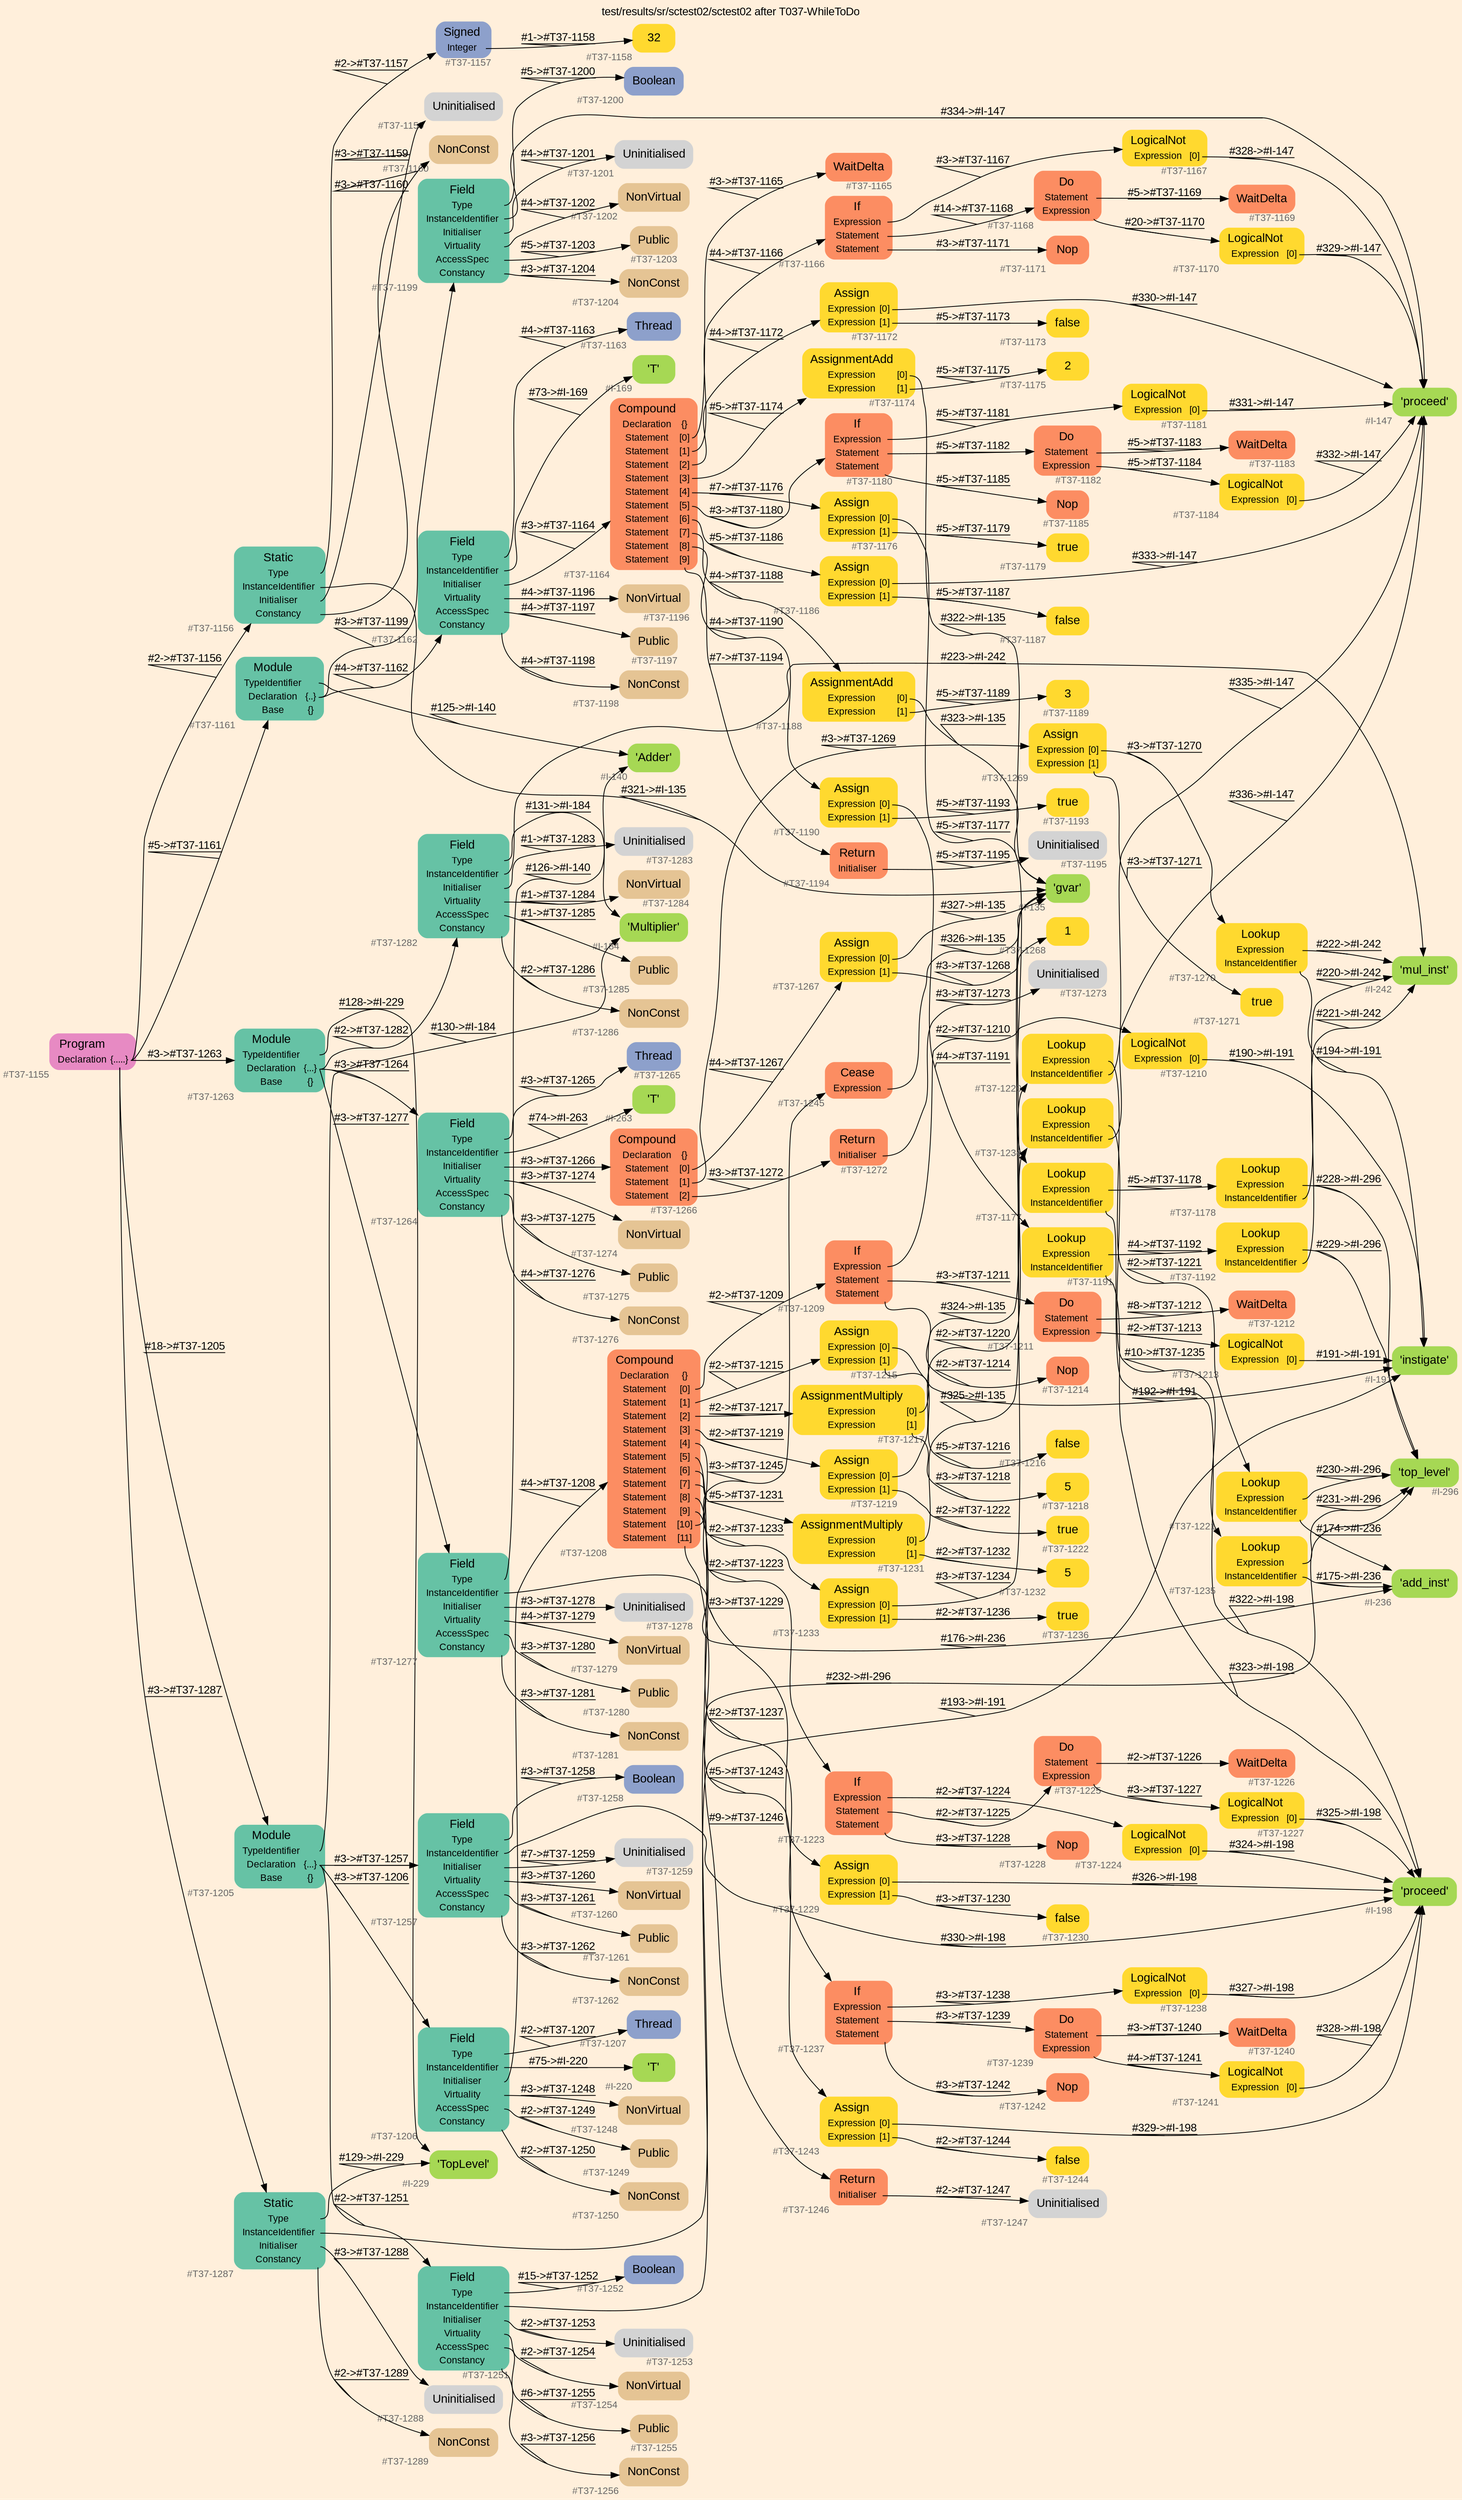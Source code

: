 digraph "test/results/sr/sctest02/sctest02 after T037-WhileToDo" {
label = "test/results/sr/sctest02/sctest02 after T037-WhileToDo"
labelloc = t
graph [
    rankdir = "LR"
    ranksep = 0.3
    bgcolor = antiquewhite1
    color = black
    fontcolor = black
    fontname = "Arial"
];
node [
    fontname = "Arial"
];
edge [
    fontname = "Arial"
];

// -------------------- node figure --------------------
// -------- block #T37-1155 ----------
"#T37-1155" [
    fillcolor = "/set28/4"
    xlabel = "#T37-1155"
    fontsize = "12"
    fontcolor = grey40
    shape = "plaintext"
    label = <<TABLE BORDER="0" CELLBORDER="0" CELLSPACING="0">
     <TR><TD><FONT COLOR="black" POINT-SIZE="15">Program</FONT></TD></TR>
     <TR><TD><FONT COLOR="black" POINT-SIZE="12">Declaration</FONT></TD><TD PORT="port0"><FONT COLOR="black" POINT-SIZE="12">{.....}</FONT></TD></TR>
    </TABLE>>
    style = "rounded,filled"
];

// -------- block #T37-1156 ----------
"#T37-1156" [
    fillcolor = "/set28/1"
    xlabel = "#T37-1156"
    fontsize = "12"
    fontcolor = grey40
    shape = "plaintext"
    label = <<TABLE BORDER="0" CELLBORDER="0" CELLSPACING="0">
     <TR><TD><FONT COLOR="black" POINT-SIZE="15">Static</FONT></TD></TR>
     <TR><TD><FONT COLOR="black" POINT-SIZE="12">Type</FONT></TD><TD PORT="port0"></TD></TR>
     <TR><TD><FONT COLOR="black" POINT-SIZE="12">InstanceIdentifier</FONT></TD><TD PORT="port1"></TD></TR>
     <TR><TD><FONT COLOR="black" POINT-SIZE="12">Initialiser</FONT></TD><TD PORT="port2"></TD></TR>
     <TR><TD><FONT COLOR="black" POINT-SIZE="12">Constancy</FONT></TD><TD PORT="port3"></TD></TR>
    </TABLE>>
    style = "rounded,filled"
];

// -------- block #T37-1157 ----------
"#T37-1157" [
    fillcolor = "/set28/3"
    xlabel = "#T37-1157"
    fontsize = "12"
    fontcolor = grey40
    shape = "plaintext"
    label = <<TABLE BORDER="0" CELLBORDER="0" CELLSPACING="0">
     <TR><TD><FONT COLOR="black" POINT-SIZE="15">Signed</FONT></TD></TR>
     <TR><TD><FONT COLOR="black" POINT-SIZE="12">Integer</FONT></TD><TD PORT="port0"></TD></TR>
    </TABLE>>
    style = "rounded,filled"
];

// -------- block #T37-1158 ----------
"#T37-1158" [
    fillcolor = "/set28/6"
    xlabel = "#T37-1158"
    fontsize = "12"
    fontcolor = grey40
    shape = "plaintext"
    label = <<TABLE BORDER="0" CELLBORDER="0" CELLSPACING="0">
     <TR><TD><FONT COLOR="black" POINT-SIZE="15">32</FONT></TD></TR>
    </TABLE>>
    style = "rounded,filled"
];

// -------- block #I-135 ----------
"#I-135" [
    fillcolor = "/set28/5"
    xlabel = "#I-135"
    fontsize = "12"
    fontcolor = grey40
    shape = "plaintext"
    label = <<TABLE BORDER="0" CELLBORDER="0" CELLSPACING="0">
     <TR><TD><FONT COLOR="black" POINT-SIZE="15">'gvar'</FONT></TD></TR>
    </TABLE>>
    style = "rounded,filled"
];

// -------- block #T37-1159 ----------
"#T37-1159" [
    xlabel = "#T37-1159"
    fontsize = "12"
    fontcolor = grey40
    shape = "plaintext"
    label = <<TABLE BORDER="0" CELLBORDER="0" CELLSPACING="0">
     <TR><TD><FONT COLOR="black" POINT-SIZE="15">Uninitialised</FONT></TD></TR>
    </TABLE>>
    style = "rounded,filled"
];

// -------- block #T37-1160 ----------
"#T37-1160" [
    fillcolor = "/set28/7"
    xlabel = "#T37-1160"
    fontsize = "12"
    fontcolor = grey40
    shape = "plaintext"
    label = <<TABLE BORDER="0" CELLBORDER="0" CELLSPACING="0">
     <TR><TD><FONT COLOR="black" POINT-SIZE="15">NonConst</FONT></TD></TR>
    </TABLE>>
    style = "rounded,filled"
];

// -------- block #T37-1161 ----------
"#T37-1161" [
    fillcolor = "/set28/1"
    xlabel = "#T37-1161"
    fontsize = "12"
    fontcolor = grey40
    shape = "plaintext"
    label = <<TABLE BORDER="0" CELLBORDER="0" CELLSPACING="0">
     <TR><TD><FONT COLOR="black" POINT-SIZE="15">Module</FONT></TD></TR>
     <TR><TD><FONT COLOR="black" POINT-SIZE="12">TypeIdentifier</FONT></TD><TD PORT="port0"></TD></TR>
     <TR><TD><FONT COLOR="black" POINT-SIZE="12">Declaration</FONT></TD><TD PORT="port1"><FONT COLOR="black" POINT-SIZE="12">{..}</FONT></TD></TR>
     <TR><TD><FONT COLOR="black" POINT-SIZE="12">Base</FONT></TD><TD PORT="port2"><FONT COLOR="black" POINT-SIZE="12">{}</FONT></TD></TR>
    </TABLE>>
    style = "rounded,filled"
];

// -------- block #I-140 ----------
"#I-140" [
    fillcolor = "/set28/5"
    xlabel = "#I-140"
    fontsize = "12"
    fontcolor = grey40
    shape = "plaintext"
    label = <<TABLE BORDER="0" CELLBORDER="0" CELLSPACING="0">
     <TR><TD><FONT COLOR="black" POINT-SIZE="15">'Adder'</FONT></TD></TR>
    </TABLE>>
    style = "rounded,filled"
];

// -------- block #T37-1162 ----------
"#T37-1162" [
    fillcolor = "/set28/1"
    xlabel = "#T37-1162"
    fontsize = "12"
    fontcolor = grey40
    shape = "plaintext"
    label = <<TABLE BORDER="0" CELLBORDER="0" CELLSPACING="0">
     <TR><TD><FONT COLOR="black" POINT-SIZE="15">Field</FONT></TD></TR>
     <TR><TD><FONT COLOR="black" POINT-SIZE="12">Type</FONT></TD><TD PORT="port0"></TD></TR>
     <TR><TD><FONT COLOR="black" POINT-SIZE="12">InstanceIdentifier</FONT></TD><TD PORT="port1"></TD></TR>
     <TR><TD><FONT COLOR="black" POINT-SIZE="12">Initialiser</FONT></TD><TD PORT="port2"></TD></TR>
     <TR><TD><FONT COLOR="black" POINT-SIZE="12">Virtuality</FONT></TD><TD PORT="port3"></TD></TR>
     <TR><TD><FONT COLOR="black" POINT-SIZE="12">AccessSpec</FONT></TD><TD PORT="port4"></TD></TR>
     <TR><TD><FONT COLOR="black" POINT-SIZE="12">Constancy</FONT></TD><TD PORT="port5"></TD></TR>
    </TABLE>>
    style = "rounded,filled"
];

// -------- block #T37-1163 ----------
"#T37-1163" [
    fillcolor = "/set28/3"
    xlabel = "#T37-1163"
    fontsize = "12"
    fontcolor = grey40
    shape = "plaintext"
    label = <<TABLE BORDER="0" CELLBORDER="0" CELLSPACING="0">
     <TR><TD><FONT COLOR="black" POINT-SIZE="15">Thread</FONT></TD></TR>
    </TABLE>>
    style = "rounded,filled"
];

// -------- block #I-169 ----------
"#I-169" [
    fillcolor = "/set28/5"
    xlabel = "#I-169"
    fontsize = "12"
    fontcolor = grey40
    shape = "plaintext"
    label = <<TABLE BORDER="0" CELLBORDER="0" CELLSPACING="0">
     <TR><TD><FONT COLOR="black" POINT-SIZE="15">'T'</FONT></TD></TR>
    </TABLE>>
    style = "rounded,filled"
];

// -------- block #T37-1164 ----------
"#T37-1164" [
    fillcolor = "/set28/2"
    xlabel = "#T37-1164"
    fontsize = "12"
    fontcolor = grey40
    shape = "plaintext"
    label = <<TABLE BORDER="0" CELLBORDER="0" CELLSPACING="0">
     <TR><TD><FONT COLOR="black" POINT-SIZE="15">Compound</FONT></TD></TR>
     <TR><TD><FONT COLOR="black" POINT-SIZE="12">Declaration</FONT></TD><TD PORT="port0"><FONT COLOR="black" POINT-SIZE="12">{}</FONT></TD></TR>
     <TR><TD><FONT COLOR="black" POINT-SIZE="12">Statement</FONT></TD><TD PORT="port1"><FONT COLOR="black" POINT-SIZE="12">[0]</FONT></TD></TR>
     <TR><TD><FONT COLOR="black" POINT-SIZE="12">Statement</FONT></TD><TD PORT="port2"><FONT COLOR="black" POINT-SIZE="12">[1]</FONT></TD></TR>
     <TR><TD><FONT COLOR="black" POINT-SIZE="12">Statement</FONT></TD><TD PORT="port3"><FONT COLOR="black" POINT-SIZE="12">[2]</FONT></TD></TR>
     <TR><TD><FONT COLOR="black" POINT-SIZE="12">Statement</FONT></TD><TD PORT="port4"><FONT COLOR="black" POINT-SIZE="12">[3]</FONT></TD></TR>
     <TR><TD><FONT COLOR="black" POINT-SIZE="12">Statement</FONT></TD><TD PORT="port5"><FONT COLOR="black" POINT-SIZE="12">[4]</FONT></TD></TR>
     <TR><TD><FONT COLOR="black" POINT-SIZE="12">Statement</FONT></TD><TD PORT="port6"><FONT COLOR="black" POINT-SIZE="12">[5]</FONT></TD></TR>
     <TR><TD><FONT COLOR="black" POINT-SIZE="12">Statement</FONT></TD><TD PORT="port7"><FONT COLOR="black" POINT-SIZE="12">[6]</FONT></TD></TR>
     <TR><TD><FONT COLOR="black" POINT-SIZE="12">Statement</FONT></TD><TD PORT="port8"><FONT COLOR="black" POINT-SIZE="12">[7]</FONT></TD></TR>
     <TR><TD><FONT COLOR="black" POINT-SIZE="12">Statement</FONT></TD><TD PORT="port9"><FONT COLOR="black" POINT-SIZE="12">[8]</FONT></TD></TR>
     <TR><TD><FONT COLOR="black" POINT-SIZE="12">Statement</FONT></TD><TD PORT="port10"><FONT COLOR="black" POINT-SIZE="12">[9]</FONT></TD></TR>
    </TABLE>>
    style = "rounded,filled"
];

// -------- block #T37-1165 ----------
"#T37-1165" [
    fillcolor = "/set28/2"
    xlabel = "#T37-1165"
    fontsize = "12"
    fontcolor = grey40
    shape = "plaintext"
    label = <<TABLE BORDER="0" CELLBORDER="0" CELLSPACING="0">
     <TR><TD><FONT COLOR="black" POINT-SIZE="15">WaitDelta</FONT></TD></TR>
    </TABLE>>
    style = "rounded,filled"
];

// -------- block #T37-1166 ----------
"#T37-1166" [
    fillcolor = "/set28/2"
    xlabel = "#T37-1166"
    fontsize = "12"
    fontcolor = grey40
    shape = "plaintext"
    label = <<TABLE BORDER="0" CELLBORDER="0" CELLSPACING="0">
     <TR><TD><FONT COLOR="black" POINT-SIZE="15">If</FONT></TD></TR>
     <TR><TD><FONT COLOR="black" POINT-SIZE="12">Expression</FONT></TD><TD PORT="port0"></TD></TR>
     <TR><TD><FONT COLOR="black" POINT-SIZE="12">Statement</FONT></TD><TD PORT="port1"></TD></TR>
     <TR><TD><FONT COLOR="black" POINT-SIZE="12">Statement</FONT></TD><TD PORT="port2"></TD></TR>
    </TABLE>>
    style = "rounded,filled"
];

// -------- block #T37-1167 ----------
"#T37-1167" [
    fillcolor = "/set28/6"
    xlabel = "#T37-1167"
    fontsize = "12"
    fontcolor = grey40
    shape = "plaintext"
    label = <<TABLE BORDER="0" CELLBORDER="0" CELLSPACING="0">
     <TR><TD><FONT COLOR="black" POINT-SIZE="15">LogicalNot</FONT></TD></TR>
     <TR><TD><FONT COLOR="black" POINT-SIZE="12">Expression</FONT></TD><TD PORT="port0"><FONT COLOR="black" POINT-SIZE="12">[0]</FONT></TD></TR>
    </TABLE>>
    style = "rounded,filled"
];

// -------- block #I-147 ----------
"#I-147" [
    fillcolor = "/set28/5"
    xlabel = "#I-147"
    fontsize = "12"
    fontcolor = grey40
    shape = "plaintext"
    label = <<TABLE BORDER="0" CELLBORDER="0" CELLSPACING="0">
     <TR><TD><FONT COLOR="black" POINT-SIZE="15">'proceed'</FONT></TD></TR>
    </TABLE>>
    style = "rounded,filled"
];

// -------- block #T37-1168 ----------
"#T37-1168" [
    fillcolor = "/set28/2"
    xlabel = "#T37-1168"
    fontsize = "12"
    fontcolor = grey40
    shape = "plaintext"
    label = <<TABLE BORDER="0" CELLBORDER="0" CELLSPACING="0">
     <TR><TD><FONT COLOR="black" POINT-SIZE="15">Do</FONT></TD></TR>
     <TR><TD><FONT COLOR="black" POINT-SIZE="12">Statement</FONT></TD><TD PORT="port0"></TD></TR>
     <TR><TD><FONT COLOR="black" POINT-SIZE="12">Expression</FONT></TD><TD PORT="port1"></TD></TR>
    </TABLE>>
    style = "rounded,filled"
];

// -------- block #T37-1169 ----------
"#T37-1169" [
    fillcolor = "/set28/2"
    xlabel = "#T37-1169"
    fontsize = "12"
    fontcolor = grey40
    shape = "plaintext"
    label = <<TABLE BORDER="0" CELLBORDER="0" CELLSPACING="0">
     <TR><TD><FONT COLOR="black" POINT-SIZE="15">WaitDelta</FONT></TD></TR>
    </TABLE>>
    style = "rounded,filled"
];

// -------- block #T37-1170 ----------
"#T37-1170" [
    fillcolor = "/set28/6"
    xlabel = "#T37-1170"
    fontsize = "12"
    fontcolor = grey40
    shape = "plaintext"
    label = <<TABLE BORDER="0" CELLBORDER="0" CELLSPACING="0">
     <TR><TD><FONT COLOR="black" POINT-SIZE="15">LogicalNot</FONT></TD></TR>
     <TR><TD><FONT COLOR="black" POINT-SIZE="12">Expression</FONT></TD><TD PORT="port0"><FONT COLOR="black" POINT-SIZE="12">[0]</FONT></TD></TR>
    </TABLE>>
    style = "rounded,filled"
];

// -------- block #T37-1171 ----------
"#T37-1171" [
    fillcolor = "/set28/2"
    xlabel = "#T37-1171"
    fontsize = "12"
    fontcolor = grey40
    shape = "plaintext"
    label = <<TABLE BORDER="0" CELLBORDER="0" CELLSPACING="0">
     <TR><TD><FONT COLOR="black" POINT-SIZE="15">Nop</FONT></TD></TR>
    </TABLE>>
    style = "rounded,filled"
];

// -------- block #T37-1172 ----------
"#T37-1172" [
    fillcolor = "/set28/6"
    xlabel = "#T37-1172"
    fontsize = "12"
    fontcolor = grey40
    shape = "plaintext"
    label = <<TABLE BORDER="0" CELLBORDER="0" CELLSPACING="0">
     <TR><TD><FONT COLOR="black" POINT-SIZE="15">Assign</FONT></TD></TR>
     <TR><TD><FONT COLOR="black" POINT-SIZE="12">Expression</FONT></TD><TD PORT="port0"><FONT COLOR="black" POINT-SIZE="12">[0]</FONT></TD></TR>
     <TR><TD><FONT COLOR="black" POINT-SIZE="12">Expression</FONT></TD><TD PORT="port1"><FONT COLOR="black" POINT-SIZE="12">[1]</FONT></TD></TR>
    </TABLE>>
    style = "rounded,filled"
];

// -------- block #T37-1173 ----------
"#T37-1173" [
    fillcolor = "/set28/6"
    xlabel = "#T37-1173"
    fontsize = "12"
    fontcolor = grey40
    shape = "plaintext"
    label = <<TABLE BORDER="0" CELLBORDER="0" CELLSPACING="0">
     <TR><TD><FONT COLOR="black" POINT-SIZE="15">false</FONT></TD></TR>
    </TABLE>>
    style = "rounded,filled"
];

// -------- block #T37-1174 ----------
"#T37-1174" [
    fillcolor = "/set28/6"
    xlabel = "#T37-1174"
    fontsize = "12"
    fontcolor = grey40
    shape = "plaintext"
    label = <<TABLE BORDER="0" CELLBORDER="0" CELLSPACING="0">
     <TR><TD><FONT COLOR="black" POINT-SIZE="15">AssignmentAdd</FONT></TD></TR>
     <TR><TD><FONT COLOR="black" POINT-SIZE="12">Expression</FONT></TD><TD PORT="port0"><FONT COLOR="black" POINT-SIZE="12">[0]</FONT></TD></TR>
     <TR><TD><FONT COLOR="black" POINT-SIZE="12">Expression</FONT></TD><TD PORT="port1"><FONT COLOR="black" POINT-SIZE="12">[1]</FONT></TD></TR>
    </TABLE>>
    style = "rounded,filled"
];

// -------- block #T37-1175 ----------
"#T37-1175" [
    fillcolor = "/set28/6"
    xlabel = "#T37-1175"
    fontsize = "12"
    fontcolor = grey40
    shape = "plaintext"
    label = <<TABLE BORDER="0" CELLBORDER="0" CELLSPACING="0">
     <TR><TD><FONT COLOR="black" POINT-SIZE="15">2</FONT></TD></TR>
    </TABLE>>
    style = "rounded,filled"
];

// -------- block #T37-1176 ----------
"#T37-1176" [
    fillcolor = "/set28/6"
    xlabel = "#T37-1176"
    fontsize = "12"
    fontcolor = grey40
    shape = "plaintext"
    label = <<TABLE BORDER="0" CELLBORDER="0" CELLSPACING="0">
     <TR><TD><FONT COLOR="black" POINT-SIZE="15">Assign</FONT></TD></TR>
     <TR><TD><FONT COLOR="black" POINT-SIZE="12">Expression</FONT></TD><TD PORT="port0"><FONT COLOR="black" POINT-SIZE="12">[0]</FONT></TD></TR>
     <TR><TD><FONT COLOR="black" POINT-SIZE="12">Expression</FONT></TD><TD PORT="port1"><FONT COLOR="black" POINT-SIZE="12">[1]</FONT></TD></TR>
    </TABLE>>
    style = "rounded,filled"
];

// -------- block #T37-1177 ----------
"#T37-1177" [
    fillcolor = "/set28/6"
    xlabel = "#T37-1177"
    fontsize = "12"
    fontcolor = grey40
    shape = "plaintext"
    label = <<TABLE BORDER="0" CELLBORDER="0" CELLSPACING="0">
     <TR><TD><FONT COLOR="black" POINT-SIZE="15">Lookup</FONT></TD></TR>
     <TR><TD><FONT COLOR="black" POINT-SIZE="12">Expression</FONT></TD><TD PORT="port0"></TD></TR>
     <TR><TD><FONT COLOR="black" POINT-SIZE="12">InstanceIdentifier</FONT></TD><TD PORT="port1"></TD></TR>
    </TABLE>>
    style = "rounded,filled"
];

// -------- block #T37-1178 ----------
"#T37-1178" [
    fillcolor = "/set28/6"
    xlabel = "#T37-1178"
    fontsize = "12"
    fontcolor = grey40
    shape = "plaintext"
    label = <<TABLE BORDER="0" CELLBORDER="0" CELLSPACING="0">
     <TR><TD><FONT COLOR="black" POINT-SIZE="15">Lookup</FONT></TD></TR>
     <TR><TD><FONT COLOR="black" POINT-SIZE="12">Expression</FONT></TD><TD PORT="port0"></TD></TR>
     <TR><TD><FONT COLOR="black" POINT-SIZE="12">InstanceIdentifier</FONT></TD><TD PORT="port1"></TD></TR>
    </TABLE>>
    style = "rounded,filled"
];

// -------- block #I-296 ----------
"#I-296" [
    fillcolor = "/set28/5"
    xlabel = "#I-296"
    fontsize = "12"
    fontcolor = grey40
    shape = "plaintext"
    label = <<TABLE BORDER="0" CELLBORDER="0" CELLSPACING="0">
     <TR><TD><FONT COLOR="black" POINT-SIZE="15">'top_level'</FONT></TD></TR>
    </TABLE>>
    style = "rounded,filled"
];

// -------- block #I-242 ----------
"#I-242" [
    fillcolor = "/set28/5"
    xlabel = "#I-242"
    fontsize = "12"
    fontcolor = grey40
    shape = "plaintext"
    label = <<TABLE BORDER="0" CELLBORDER="0" CELLSPACING="0">
     <TR><TD><FONT COLOR="black" POINT-SIZE="15">'mul_inst'</FONT></TD></TR>
    </TABLE>>
    style = "rounded,filled"
];

// -------- block #I-198 ----------
"#I-198" [
    fillcolor = "/set28/5"
    xlabel = "#I-198"
    fontsize = "12"
    fontcolor = grey40
    shape = "plaintext"
    label = <<TABLE BORDER="0" CELLBORDER="0" CELLSPACING="0">
     <TR><TD><FONT COLOR="black" POINT-SIZE="15">'proceed'</FONT></TD></TR>
    </TABLE>>
    style = "rounded,filled"
];

// -------- block #T37-1179 ----------
"#T37-1179" [
    fillcolor = "/set28/6"
    xlabel = "#T37-1179"
    fontsize = "12"
    fontcolor = grey40
    shape = "plaintext"
    label = <<TABLE BORDER="0" CELLBORDER="0" CELLSPACING="0">
     <TR><TD><FONT COLOR="black" POINT-SIZE="15">true</FONT></TD></TR>
    </TABLE>>
    style = "rounded,filled"
];

// -------- block #T37-1180 ----------
"#T37-1180" [
    fillcolor = "/set28/2"
    xlabel = "#T37-1180"
    fontsize = "12"
    fontcolor = grey40
    shape = "plaintext"
    label = <<TABLE BORDER="0" CELLBORDER="0" CELLSPACING="0">
     <TR><TD><FONT COLOR="black" POINT-SIZE="15">If</FONT></TD></TR>
     <TR><TD><FONT COLOR="black" POINT-SIZE="12">Expression</FONT></TD><TD PORT="port0"></TD></TR>
     <TR><TD><FONT COLOR="black" POINT-SIZE="12">Statement</FONT></TD><TD PORT="port1"></TD></TR>
     <TR><TD><FONT COLOR="black" POINT-SIZE="12">Statement</FONT></TD><TD PORT="port2"></TD></TR>
    </TABLE>>
    style = "rounded,filled"
];

// -------- block #T37-1181 ----------
"#T37-1181" [
    fillcolor = "/set28/6"
    xlabel = "#T37-1181"
    fontsize = "12"
    fontcolor = grey40
    shape = "plaintext"
    label = <<TABLE BORDER="0" CELLBORDER="0" CELLSPACING="0">
     <TR><TD><FONT COLOR="black" POINT-SIZE="15">LogicalNot</FONT></TD></TR>
     <TR><TD><FONT COLOR="black" POINT-SIZE="12">Expression</FONT></TD><TD PORT="port0"><FONT COLOR="black" POINT-SIZE="12">[0]</FONT></TD></TR>
    </TABLE>>
    style = "rounded,filled"
];

// -------- block #T37-1182 ----------
"#T37-1182" [
    fillcolor = "/set28/2"
    xlabel = "#T37-1182"
    fontsize = "12"
    fontcolor = grey40
    shape = "plaintext"
    label = <<TABLE BORDER="0" CELLBORDER="0" CELLSPACING="0">
     <TR><TD><FONT COLOR="black" POINT-SIZE="15">Do</FONT></TD></TR>
     <TR><TD><FONT COLOR="black" POINT-SIZE="12">Statement</FONT></TD><TD PORT="port0"></TD></TR>
     <TR><TD><FONT COLOR="black" POINT-SIZE="12">Expression</FONT></TD><TD PORT="port1"></TD></TR>
    </TABLE>>
    style = "rounded,filled"
];

// -------- block #T37-1183 ----------
"#T37-1183" [
    fillcolor = "/set28/2"
    xlabel = "#T37-1183"
    fontsize = "12"
    fontcolor = grey40
    shape = "plaintext"
    label = <<TABLE BORDER="0" CELLBORDER="0" CELLSPACING="0">
     <TR><TD><FONT COLOR="black" POINT-SIZE="15">WaitDelta</FONT></TD></TR>
    </TABLE>>
    style = "rounded,filled"
];

// -------- block #T37-1184 ----------
"#T37-1184" [
    fillcolor = "/set28/6"
    xlabel = "#T37-1184"
    fontsize = "12"
    fontcolor = grey40
    shape = "plaintext"
    label = <<TABLE BORDER="0" CELLBORDER="0" CELLSPACING="0">
     <TR><TD><FONT COLOR="black" POINT-SIZE="15">LogicalNot</FONT></TD></TR>
     <TR><TD><FONT COLOR="black" POINT-SIZE="12">Expression</FONT></TD><TD PORT="port0"><FONT COLOR="black" POINT-SIZE="12">[0]</FONT></TD></TR>
    </TABLE>>
    style = "rounded,filled"
];

// -------- block #T37-1185 ----------
"#T37-1185" [
    fillcolor = "/set28/2"
    xlabel = "#T37-1185"
    fontsize = "12"
    fontcolor = grey40
    shape = "plaintext"
    label = <<TABLE BORDER="0" CELLBORDER="0" CELLSPACING="0">
     <TR><TD><FONT COLOR="black" POINT-SIZE="15">Nop</FONT></TD></TR>
    </TABLE>>
    style = "rounded,filled"
];

// -------- block #T37-1186 ----------
"#T37-1186" [
    fillcolor = "/set28/6"
    xlabel = "#T37-1186"
    fontsize = "12"
    fontcolor = grey40
    shape = "plaintext"
    label = <<TABLE BORDER="0" CELLBORDER="0" CELLSPACING="0">
     <TR><TD><FONT COLOR="black" POINT-SIZE="15">Assign</FONT></TD></TR>
     <TR><TD><FONT COLOR="black" POINT-SIZE="12">Expression</FONT></TD><TD PORT="port0"><FONT COLOR="black" POINT-SIZE="12">[0]</FONT></TD></TR>
     <TR><TD><FONT COLOR="black" POINT-SIZE="12">Expression</FONT></TD><TD PORT="port1"><FONT COLOR="black" POINT-SIZE="12">[1]</FONT></TD></TR>
    </TABLE>>
    style = "rounded,filled"
];

// -------- block #T37-1187 ----------
"#T37-1187" [
    fillcolor = "/set28/6"
    xlabel = "#T37-1187"
    fontsize = "12"
    fontcolor = grey40
    shape = "plaintext"
    label = <<TABLE BORDER="0" CELLBORDER="0" CELLSPACING="0">
     <TR><TD><FONT COLOR="black" POINT-SIZE="15">false</FONT></TD></TR>
    </TABLE>>
    style = "rounded,filled"
];

// -------- block #T37-1188 ----------
"#T37-1188" [
    fillcolor = "/set28/6"
    xlabel = "#T37-1188"
    fontsize = "12"
    fontcolor = grey40
    shape = "plaintext"
    label = <<TABLE BORDER="0" CELLBORDER="0" CELLSPACING="0">
     <TR><TD><FONT COLOR="black" POINT-SIZE="15">AssignmentAdd</FONT></TD></TR>
     <TR><TD><FONT COLOR="black" POINT-SIZE="12">Expression</FONT></TD><TD PORT="port0"><FONT COLOR="black" POINT-SIZE="12">[0]</FONT></TD></TR>
     <TR><TD><FONT COLOR="black" POINT-SIZE="12">Expression</FONT></TD><TD PORT="port1"><FONT COLOR="black" POINT-SIZE="12">[1]</FONT></TD></TR>
    </TABLE>>
    style = "rounded,filled"
];

// -------- block #T37-1189 ----------
"#T37-1189" [
    fillcolor = "/set28/6"
    xlabel = "#T37-1189"
    fontsize = "12"
    fontcolor = grey40
    shape = "plaintext"
    label = <<TABLE BORDER="0" CELLBORDER="0" CELLSPACING="0">
     <TR><TD><FONT COLOR="black" POINT-SIZE="15">3</FONT></TD></TR>
    </TABLE>>
    style = "rounded,filled"
];

// -------- block #T37-1190 ----------
"#T37-1190" [
    fillcolor = "/set28/6"
    xlabel = "#T37-1190"
    fontsize = "12"
    fontcolor = grey40
    shape = "plaintext"
    label = <<TABLE BORDER="0" CELLBORDER="0" CELLSPACING="0">
     <TR><TD><FONT COLOR="black" POINT-SIZE="15">Assign</FONT></TD></TR>
     <TR><TD><FONT COLOR="black" POINT-SIZE="12">Expression</FONT></TD><TD PORT="port0"><FONT COLOR="black" POINT-SIZE="12">[0]</FONT></TD></TR>
     <TR><TD><FONT COLOR="black" POINT-SIZE="12">Expression</FONT></TD><TD PORT="port1"><FONT COLOR="black" POINT-SIZE="12">[1]</FONT></TD></TR>
    </TABLE>>
    style = "rounded,filled"
];

// -------- block #T37-1191 ----------
"#T37-1191" [
    fillcolor = "/set28/6"
    xlabel = "#T37-1191"
    fontsize = "12"
    fontcolor = grey40
    shape = "plaintext"
    label = <<TABLE BORDER="0" CELLBORDER="0" CELLSPACING="0">
     <TR><TD><FONT COLOR="black" POINT-SIZE="15">Lookup</FONT></TD></TR>
     <TR><TD><FONT COLOR="black" POINT-SIZE="12">Expression</FONT></TD><TD PORT="port0"></TD></TR>
     <TR><TD><FONT COLOR="black" POINT-SIZE="12">InstanceIdentifier</FONT></TD><TD PORT="port1"></TD></TR>
    </TABLE>>
    style = "rounded,filled"
];

// -------- block #T37-1192 ----------
"#T37-1192" [
    fillcolor = "/set28/6"
    xlabel = "#T37-1192"
    fontsize = "12"
    fontcolor = grey40
    shape = "plaintext"
    label = <<TABLE BORDER="0" CELLBORDER="0" CELLSPACING="0">
     <TR><TD><FONT COLOR="black" POINT-SIZE="15">Lookup</FONT></TD></TR>
     <TR><TD><FONT COLOR="black" POINT-SIZE="12">Expression</FONT></TD><TD PORT="port0"></TD></TR>
     <TR><TD><FONT COLOR="black" POINT-SIZE="12">InstanceIdentifier</FONT></TD><TD PORT="port1"></TD></TR>
    </TABLE>>
    style = "rounded,filled"
];

// -------- block #T37-1193 ----------
"#T37-1193" [
    fillcolor = "/set28/6"
    xlabel = "#T37-1193"
    fontsize = "12"
    fontcolor = grey40
    shape = "plaintext"
    label = <<TABLE BORDER="0" CELLBORDER="0" CELLSPACING="0">
     <TR><TD><FONT COLOR="black" POINT-SIZE="15">true</FONT></TD></TR>
    </TABLE>>
    style = "rounded,filled"
];

// -------- block #T37-1194 ----------
"#T37-1194" [
    fillcolor = "/set28/2"
    xlabel = "#T37-1194"
    fontsize = "12"
    fontcolor = grey40
    shape = "plaintext"
    label = <<TABLE BORDER="0" CELLBORDER="0" CELLSPACING="0">
     <TR><TD><FONT COLOR="black" POINT-SIZE="15">Return</FONT></TD></TR>
     <TR><TD><FONT COLOR="black" POINT-SIZE="12">Initialiser</FONT></TD><TD PORT="port0"></TD></TR>
    </TABLE>>
    style = "rounded,filled"
];

// -------- block #T37-1195 ----------
"#T37-1195" [
    xlabel = "#T37-1195"
    fontsize = "12"
    fontcolor = grey40
    shape = "plaintext"
    label = <<TABLE BORDER="0" CELLBORDER="0" CELLSPACING="0">
     <TR><TD><FONT COLOR="black" POINT-SIZE="15">Uninitialised</FONT></TD></TR>
    </TABLE>>
    style = "rounded,filled"
];

// -------- block #T37-1196 ----------
"#T37-1196" [
    fillcolor = "/set28/7"
    xlabel = "#T37-1196"
    fontsize = "12"
    fontcolor = grey40
    shape = "plaintext"
    label = <<TABLE BORDER="0" CELLBORDER="0" CELLSPACING="0">
     <TR><TD><FONT COLOR="black" POINT-SIZE="15">NonVirtual</FONT></TD></TR>
    </TABLE>>
    style = "rounded,filled"
];

// -------- block #T37-1197 ----------
"#T37-1197" [
    fillcolor = "/set28/7"
    xlabel = "#T37-1197"
    fontsize = "12"
    fontcolor = grey40
    shape = "plaintext"
    label = <<TABLE BORDER="0" CELLBORDER="0" CELLSPACING="0">
     <TR><TD><FONT COLOR="black" POINT-SIZE="15">Public</FONT></TD></TR>
    </TABLE>>
    style = "rounded,filled"
];

// -------- block #T37-1198 ----------
"#T37-1198" [
    fillcolor = "/set28/7"
    xlabel = "#T37-1198"
    fontsize = "12"
    fontcolor = grey40
    shape = "plaintext"
    label = <<TABLE BORDER="0" CELLBORDER="0" CELLSPACING="0">
     <TR><TD><FONT COLOR="black" POINT-SIZE="15">NonConst</FONT></TD></TR>
    </TABLE>>
    style = "rounded,filled"
];

// -------- block #T37-1199 ----------
"#T37-1199" [
    fillcolor = "/set28/1"
    xlabel = "#T37-1199"
    fontsize = "12"
    fontcolor = grey40
    shape = "plaintext"
    label = <<TABLE BORDER="0" CELLBORDER="0" CELLSPACING="0">
     <TR><TD><FONT COLOR="black" POINT-SIZE="15">Field</FONT></TD></TR>
     <TR><TD><FONT COLOR="black" POINT-SIZE="12">Type</FONT></TD><TD PORT="port0"></TD></TR>
     <TR><TD><FONT COLOR="black" POINT-SIZE="12">InstanceIdentifier</FONT></TD><TD PORT="port1"></TD></TR>
     <TR><TD><FONT COLOR="black" POINT-SIZE="12">Initialiser</FONT></TD><TD PORT="port2"></TD></TR>
     <TR><TD><FONT COLOR="black" POINT-SIZE="12">Virtuality</FONT></TD><TD PORT="port3"></TD></TR>
     <TR><TD><FONT COLOR="black" POINT-SIZE="12">AccessSpec</FONT></TD><TD PORT="port4"></TD></TR>
     <TR><TD><FONT COLOR="black" POINT-SIZE="12">Constancy</FONT></TD><TD PORT="port5"></TD></TR>
    </TABLE>>
    style = "rounded,filled"
];

// -------- block #T37-1200 ----------
"#T37-1200" [
    fillcolor = "/set28/3"
    xlabel = "#T37-1200"
    fontsize = "12"
    fontcolor = grey40
    shape = "plaintext"
    label = <<TABLE BORDER="0" CELLBORDER="0" CELLSPACING="0">
     <TR><TD><FONT COLOR="black" POINT-SIZE="15">Boolean</FONT></TD></TR>
    </TABLE>>
    style = "rounded,filled"
];

// -------- block #T37-1201 ----------
"#T37-1201" [
    xlabel = "#T37-1201"
    fontsize = "12"
    fontcolor = grey40
    shape = "plaintext"
    label = <<TABLE BORDER="0" CELLBORDER="0" CELLSPACING="0">
     <TR><TD><FONT COLOR="black" POINT-SIZE="15">Uninitialised</FONT></TD></TR>
    </TABLE>>
    style = "rounded,filled"
];

// -------- block #T37-1202 ----------
"#T37-1202" [
    fillcolor = "/set28/7"
    xlabel = "#T37-1202"
    fontsize = "12"
    fontcolor = grey40
    shape = "plaintext"
    label = <<TABLE BORDER="0" CELLBORDER="0" CELLSPACING="0">
     <TR><TD><FONT COLOR="black" POINT-SIZE="15">NonVirtual</FONT></TD></TR>
    </TABLE>>
    style = "rounded,filled"
];

// -------- block #T37-1203 ----------
"#T37-1203" [
    fillcolor = "/set28/7"
    xlabel = "#T37-1203"
    fontsize = "12"
    fontcolor = grey40
    shape = "plaintext"
    label = <<TABLE BORDER="0" CELLBORDER="0" CELLSPACING="0">
     <TR><TD><FONT COLOR="black" POINT-SIZE="15">Public</FONT></TD></TR>
    </TABLE>>
    style = "rounded,filled"
];

// -------- block #T37-1204 ----------
"#T37-1204" [
    fillcolor = "/set28/7"
    xlabel = "#T37-1204"
    fontsize = "12"
    fontcolor = grey40
    shape = "plaintext"
    label = <<TABLE BORDER="0" CELLBORDER="0" CELLSPACING="0">
     <TR><TD><FONT COLOR="black" POINT-SIZE="15">NonConst</FONT></TD></TR>
    </TABLE>>
    style = "rounded,filled"
];

// -------- block #T37-1205 ----------
"#T37-1205" [
    fillcolor = "/set28/1"
    xlabel = "#T37-1205"
    fontsize = "12"
    fontcolor = grey40
    shape = "plaintext"
    label = <<TABLE BORDER="0" CELLBORDER="0" CELLSPACING="0">
     <TR><TD><FONT COLOR="black" POINT-SIZE="15">Module</FONT></TD></TR>
     <TR><TD><FONT COLOR="black" POINT-SIZE="12">TypeIdentifier</FONT></TD><TD PORT="port0"></TD></TR>
     <TR><TD><FONT COLOR="black" POINT-SIZE="12">Declaration</FONT></TD><TD PORT="port1"><FONT COLOR="black" POINT-SIZE="12">{...}</FONT></TD></TR>
     <TR><TD><FONT COLOR="black" POINT-SIZE="12">Base</FONT></TD><TD PORT="port2"><FONT COLOR="black" POINT-SIZE="12">{}</FONT></TD></TR>
    </TABLE>>
    style = "rounded,filled"
];

// -------- block #I-184 ----------
"#I-184" [
    fillcolor = "/set28/5"
    xlabel = "#I-184"
    fontsize = "12"
    fontcolor = grey40
    shape = "plaintext"
    label = <<TABLE BORDER="0" CELLBORDER="0" CELLSPACING="0">
     <TR><TD><FONT COLOR="black" POINT-SIZE="15">'Multiplier'</FONT></TD></TR>
    </TABLE>>
    style = "rounded,filled"
];

// -------- block #T37-1206 ----------
"#T37-1206" [
    fillcolor = "/set28/1"
    xlabel = "#T37-1206"
    fontsize = "12"
    fontcolor = grey40
    shape = "plaintext"
    label = <<TABLE BORDER="0" CELLBORDER="0" CELLSPACING="0">
     <TR><TD><FONT COLOR="black" POINT-SIZE="15">Field</FONT></TD></TR>
     <TR><TD><FONT COLOR="black" POINT-SIZE="12">Type</FONT></TD><TD PORT="port0"></TD></TR>
     <TR><TD><FONT COLOR="black" POINT-SIZE="12">InstanceIdentifier</FONT></TD><TD PORT="port1"></TD></TR>
     <TR><TD><FONT COLOR="black" POINT-SIZE="12">Initialiser</FONT></TD><TD PORT="port2"></TD></TR>
     <TR><TD><FONT COLOR="black" POINT-SIZE="12">Virtuality</FONT></TD><TD PORT="port3"></TD></TR>
     <TR><TD><FONT COLOR="black" POINT-SIZE="12">AccessSpec</FONT></TD><TD PORT="port4"></TD></TR>
     <TR><TD><FONT COLOR="black" POINT-SIZE="12">Constancy</FONT></TD><TD PORT="port5"></TD></TR>
    </TABLE>>
    style = "rounded,filled"
];

// -------- block #T37-1207 ----------
"#T37-1207" [
    fillcolor = "/set28/3"
    xlabel = "#T37-1207"
    fontsize = "12"
    fontcolor = grey40
    shape = "plaintext"
    label = <<TABLE BORDER="0" CELLBORDER="0" CELLSPACING="0">
     <TR><TD><FONT COLOR="black" POINT-SIZE="15">Thread</FONT></TD></TR>
    </TABLE>>
    style = "rounded,filled"
];

// -------- block #I-220 ----------
"#I-220" [
    fillcolor = "/set28/5"
    xlabel = "#I-220"
    fontsize = "12"
    fontcolor = grey40
    shape = "plaintext"
    label = <<TABLE BORDER="0" CELLBORDER="0" CELLSPACING="0">
     <TR><TD><FONT COLOR="black" POINT-SIZE="15">'T'</FONT></TD></TR>
    </TABLE>>
    style = "rounded,filled"
];

// -------- block #T37-1208 ----------
"#T37-1208" [
    fillcolor = "/set28/2"
    xlabel = "#T37-1208"
    fontsize = "12"
    fontcolor = grey40
    shape = "plaintext"
    label = <<TABLE BORDER="0" CELLBORDER="0" CELLSPACING="0">
     <TR><TD><FONT COLOR="black" POINT-SIZE="15">Compound</FONT></TD></TR>
     <TR><TD><FONT COLOR="black" POINT-SIZE="12">Declaration</FONT></TD><TD PORT="port0"><FONT COLOR="black" POINT-SIZE="12">{}</FONT></TD></TR>
     <TR><TD><FONT COLOR="black" POINT-SIZE="12">Statement</FONT></TD><TD PORT="port1"><FONT COLOR="black" POINT-SIZE="12">[0]</FONT></TD></TR>
     <TR><TD><FONT COLOR="black" POINT-SIZE="12">Statement</FONT></TD><TD PORT="port2"><FONT COLOR="black" POINT-SIZE="12">[1]</FONT></TD></TR>
     <TR><TD><FONT COLOR="black" POINT-SIZE="12">Statement</FONT></TD><TD PORT="port3"><FONT COLOR="black" POINT-SIZE="12">[2]</FONT></TD></TR>
     <TR><TD><FONT COLOR="black" POINT-SIZE="12">Statement</FONT></TD><TD PORT="port4"><FONT COLOR="black" POINT-SIZE="12">[3]</FONT></TD></TR>
     <TR><TD><FONT COLOR="black" POINT-SIZE="12">Statement</FONT></TD><TD PORT="port5"><FONT COLOR="black" POINT-SIZE="12">[4]</FONT></TD></TR>
     <TR><TD><FONT COLOR="black" POINT-SIZE="12">Statement</FONT></TD><TD PORT="port6"><FONT COLOR="black" POINT-SIZE="12">[5]</FONT></TD></TR>
     <TR><TD><FONT COLOR="black" POINT-SIZE="12">Statement</FONT></TD><TD PORT="port7"><FONT COLOR="black" POINT-SIZE="12">[6]</FONT></TD></TR>
     <TR><TD><FONT COLOR="black" POINT-SIZE="12">Statement</FONT></TD><TD PORT="port8"><FONT COLOR="black" POINT-SIZE="12">[7]</FONT></TD></TR>
     <TR><TD><FONT COLOR="black" POINT-SIZE="12">Statement</FONT></TD><TD PORT="port9"><FONT COLOR="black" POINT-SIZE="12">[8]</FONT></TD></TR>
     <TR><TD><FONT COLOR="black" POINT-SIZE="12">Statement</FONT></TD><TD PORT="port10"><FONT COLOR="black" POINT-SIZE="12">[9]</FONT></TD></TR>
     <TR><TD><FONT COLOR="black" POINT-SIZE="12">Statement</FONT></TD><TD PORT="port11"><FONT COLOR="black" POINT-SIZE="12">[10]</FONT></TD></TR>
     <TR><TD><FONT COLOR="black" POINT-SIZE="12">Statement</FONT></TD><TD PORT="port12"><FONT COLOR="black" POINT-SIZE="12">[11]</FONT></TD></TR>
    </TABLE>>
    style = "rounded,filled"
];

// -------- block #T37-1209 ----------
"#T37-1209" [
    fillcolor = "/set28/2"
    xlabel = "#T37-1209"
    fontsize = "12"
    fontcolor = grey40
    shape = "plaintext"
    label = <<TABLE BORDER="0" CELLBORDER="0" CELLSPACING="0">
     <TR><TD><FONT COLOR="black" POINT-SIZE="15">If</FONT></TD></TR>
     <TR><TD><FONT COLOR="black" POINT-SIZE="12">Expression</FONT></TD><TD PORT="port0"></TD></TR>
     <TR><TD><FONT COLOR="black" POINT-SIZE="12">Statement</FONT></TD><TD PORT="port1"></TD></TR>
     <TR><TD><FONT COLOR="black" POINT-SIZE="12">Statement</FONT></TD><TD PORT="port2"></TD></TR>
    </TABLE>>
    style = "rounded,filled"
];

// -------- block #T37-1210 ----------
"#T37-1210" [
    fillcolor = "/set28/6"
    xlabel = "#T37-1210"
    fontsize = "12"
    fontcolor = grey40
    shape = "plaintext"
    label = <<TABLE BORDER="0" CELLBORDER="0" CELLSPACING="0">
     <TR><TD><FONT COLOR="black" POINT-SIZE="15">LogicalNot</FONT></TD></TR>
     <TR><TD><FONT COLOR="black" POINT-SIZE="12">Expression</FONT></TD><TD PORT="port0"><FONT COLOR="black" POINT-SIZE="12">[0]</FONT></TD></TR>
    </TABLE>>
    style = "rounded,filled"
];

// -------- block #I-191 ----------
"#I-191" [
    fillcolor = "/set28/5"
    xlabel = "#I-191"
    fontsize = "12"
    fontcolor = grey40
    shape = "plaintext"
    label = <<TABLE BORDER="0" CELLBORDER="0" CELLSPACING="0">
     <TR><TD><FONT COLOR="black" POINT-SIZE="15">'instigate'</FONT></TD></TR>
    </TABLE>>
    style = "rounded,filled"
];

// -------- block #T37-1211 ----------
"#T37-1211" [
    fillcolor = "/set28/2"
    xlabel = "#T37-1211"
    fontsize = "12"
    fontcolor = grey40
    shape = "plaintext"
    label = <<TABLE BORDER="0" CELLBORDER="0" CELLSPACING="0">
     <TR><TD><FONT COLOR="black" POINT-SIZE="15">Do</FONT></TD></TR>
     <TR><TD><FONT COLOR="black" POINT-SIZE="12">Statement</FONT></TD><TD PORT="port0"></TD></TR>
     <TR><TD><FONT COLOR="black" POINT-SIZE="12">Expression</FONT></TD><TD PORT="port1"></TD></TR>
    </TABLE>>
    style = "rounded,filled"
];

// -------- block #T37-1212 ----------
"#T37-1212" [
    fillcolor = "/set28/2"
    xlabel = "#T37-1212"
    fontsize = "12"
    fontcolor = grey40
    shape = "plaintext"
    label = <<TABLE BORDER="0" CELLBORDER="0" CELLSPACING="0">
     <TR><TD><FONT COLOR="black" POINT-SIZE="15">WaitDelta</FONT></TD></TR>
    </TABLE>>
    style = "rounded,filled"
];

// -------- block #T37-1213 ----------
"#T37-1213" [
    fillcolor = "/set28/6"
    xlabel = "#T37-1213"
    fontsize = "12"
    fontcolor = grey40
    shape = "plaintext"
    label = <<TABLE BORDER="0" CELLBORDER="0" CELLSPACING="0">
     <TR><TD><FONT COLOR="black" POINT-SIZE="15">LogicalNot</FONT></TD></TR>
     <TR><TD><FONT COLOR="black" POINT-SIZE="12">Expression</FONT></TD><TD PORT="port0"><FONT COLOR="black" POINT-SIZE="12">[0]</FONT></TD></TR>
    </TABLE>>
    style = "rounded,filled"
];

// -------- block #T37-1214 ----------
"#T37-1214" [
    fillcolor = "/set28/2"
    xlabel = "#T37-1214"
    fontsize = "12"
    fontcolor = grey40
    shape = "plaintext"
    label = <<TABLE BORDER="0" CELLBORDER="0" CELLSPACING="0">
     <TR><TD><FONT COLOR="black" POINT-SIZE="15">Nop</FONT></TD></TR>
    </TABLE>>
    style = "rounded,filled"
];

// -------- block #T37-1215 ----------
"#T37-1215" [
    fillcolor = "/set28/6"
    xlabel = "#T37-1215"
    fontsize = "12"
    fontcolor = grey40
    shape = "plaintext"
    label = <<TABLE BORDER="0" CELLBORDER="0" CELLSPACING="0">
     <TR><TD><FONT COLOR="black" POINT-SIZE="15">Assign</FONT></TD></TR>
     <TR><TD><FONT COLOR="black" POINT-SIZE="12">Expression</FONT></TD><TD PORT="port0"><FONT COLOR="black" POINT-SIZE="12">[0]</FONT></TD></TR>
     <TR><TD><FONT COLOR="black" POINT-SIZE="12">Expression</FONT></TD><TD PORT="port1"><FONT COLOR="black" POINT-SIZE="12">[1]</FONT></TD></TR>
    </TABLE>>
    style = "rounded,filled"
];

// -------- block #T37-1216 ----------
"#T37-1216" [
    fillcolor = "/set28/6"
    xlabel = "#T37-1216"
    fontsize = "12"
    fontcolor = grey40
    shape = "plaintext"
    label = <<TABLE BORDER="0" CELLBORDER="0" CELLSPACING="0">
     <TR><TD><FONT COLOR="black" POINT-SIZE="15">false</FONT></TD></TR>
    </TABLE>>
    style = "rounded,filled"
];

// -------- block #T37-1217 ----------
"#T37-1217" [
    fillcolor = "/set28/6"
    xlabel = "#T37-1217"
    fontsize = "12"
    fontcolor = grey40
    shape = "plaintext"
    label = <<TABLE BORDER="0" CELLBORDER="0" CELLSPACING="0">
     <TR><TD><FONT COLOR="black" POINT-SIZE="15">AssignmentMultiply</FONT></TD></TR>
     <TR><TD><FONT COLOR="black" POINT-SIZE="12">Expression</FONT></TD><TD PORT="port0"><FONT COLOR="black" POINT-SIZE="12">[0]</FONT></TD></TR>
     <TR><TD><FONT COLOR="black" POINT-SIZE="12">Expression</FONT></TD><TD PORT="port1"><FONT COLOR="black" POINT-SIZE="12">[1]</FONT></TD></TR>
    </TABLE>>
    style = "rounded,filled"
];

// -------- block #T37-1218 ----------
"#T37-1218" [
    fillcolor = "/set28/6"
    xlabel = "#T37-1218"
    fontsize = "12"
    fontcolor = grey40
    shape = "plaintext"
    label = <<TABLE BORDER="0" CELLBORDER="0" CELLSPACING="0">
     <TR><TD><FONT COLOR="black" POINT-SIZE="15">5</FONT></TD></TR>
    </TABLE>>
    style = "rounded,filled"
];

// -------- block #T37-1219 ----------
"#T37-1219" [
    fillcolor = "/set28/6"
    xlabel = "#T37-1219"
    fontsize = "12"
    fontcolor = grey40
    shape = "plaintext"
    label = <<TABLE BORDER="0" CELLBORDER="0" CELLSPACING="0">
     <TR><TD><FONT COLOR="black" POINT-SIZE="15">Assign</FONT></TD></TR>
     <TR><TD><FONT COLOR="black" POINT-SIZE="12">Expression</FONT></TD><TD PORT="port0"><FONT COLOR="black" POINT-SIZE="12">[0]</FONT></TD></TR>
     <TR><TD><FONT COLOR="black" POINT-SIZE="12">Expression</FONT></TD><TD PORT="port1"><FONT COLOR="black" POINT-SIZE="12">[1]</FONT></TD></TR>
    </TABLE>>
    style = "rounded,filled"
];

// -------- block #T37-1220 ----------
"#T37-1220" [
    fillcolor = "/set28/6"
    xlabel = "#T37-1220"
    fontsize = "12"
    fontcolor = grey40
    shape = "plaintext"
    label = <<TABLE BORDER="0" CELLBORDER="0" CELLSPACING="0">
     <TR><TD><FONT COLOR="black" POINT-SIZE="15">Lookup</FONT></TD></TR>
     <TR><TD><FONT COLOR="black" POINT-SIZE="12">Expression</FONT></TD><TD PORT="port0"></TD></TR>
     <TR><TD><FONT COLOR="black" POINT-SIZE="12">InstanceIdentifier</FONT></TD><TD PORT="port1"></TD></TR>
    </TABLE>>
    style = "rounded,filled"
];

// -------- block #T37-1221 ----------
"#T37-1221" [
    fillcolor = "/set28/6"
    xlabel = "#T37-1221"
    fontsize = "12"
    fontcolor = grey40
    shape = "plaintext"
    label = <<TABLE BORDER="0" CELLBORDER="0" CELLSPACING="0">
     <TR><TD><FONT COLOR="black" POINT-SIZE="15">Lookup</FONT></TD></TR>
     <TR><TD><FONT COLOR="black" POINT-SIZE="12">Expression</FONT></TD><TD PORT="port0"></TD></TR>
     <TR><TD><FONT COLOR="black" POINT-SIZE="12">InstanceIdentifier</FONT></TD><TD PORT="port1"></TD></TR>
    </TABLE>>
    style = "rounded,filled"
];

// -------- block #I-236 ----------
"#I-236" [
    fillcolor = "/set28/5"
    xlabel = "#I-236"
    fontsize = "12"
    fontcolor = grey40
    shape = "plaintext"
    label = <<TABLE BORDER="0" CELLBORDER="0" CELLSPACING="0">
     <TR><TD><FONT COLOR="black" POINT-SIZE="15">'add_inst'</FONT></TD></TR>
    </TABLE>>
    style = "rounded,filled"
];

// -------- block #T37-1222 ----------
"#T37-1222" [
    fillcolor = "/set28/6"
    xlabel = "#T37-1222"
    fontsize = "12"
    fontcolor = grey40
    shape = "plaintext"
    label = <<TABLE BORDER="0" CELLBORDER="0" CELLSPACING="0">
     <TR><TD><FONT COLOR="black" POINT-SIZE="15">true</FONT></TD></TR>
    </TABLE>>
    style = "rounded,filled"
];

// -------- block #T37-1223 ----------
"#T37-1223" [
    fillcolor = "/set28/2"
    xlabel = "#T37-1223"
    fontsize = "12"
    fontcolor = grey40
    shape = "plaintext"
    label = <<TABLE BORDER="0" CELLBORDER="0" CELLSPACING="0">
     <TR><TD><FONT COLOR="black" POINT-SIZE="15">If</FONT></TD></TR>
     <TR><TD><FONT COLOR="black" POINT-SIZE="12">Expression</FONT></TD><TD PORT="port0"></TD></TR>
     <TR><TD><FONT COLOR="black" POINT-SIZE="12">Statement</FONT></TD><TD PORT="port1"></TD></TR>
     <TR><TD><FONT COLOR="black" POINT-SIZE="12">Statement</FONT></TD><TD PORT="port2"></TD></TR>
    </TABLE>>
    style = "rounded,filled"
];

// -------- block #T37-1224 ----------
"#T37-1224" [
    fillcolor = "/set28/6"
    xlabel = "#T37-1224"
    fontsize = "12"
    fontcolor = grey40
    shape = "plaintext"
    label = <<TABLE BORDER="0" CELLBORDER="0" CELLSPACING="0">
     <TR><TD><FONT COLOR="black" POINT-SIZE="15">LogicalNot</FONT></TD></TR>
     <TR><TD><FONT COLOR="black" POINT-SIZE="12">Expression</FONT></TD><TD PORT="port0"><FONT COLOR="black" POINT-SIZE="12">[0]</FONT></TD></TR>
    </TABLE>>
    style = "rounded,filled"
];

// -------- block #T37-1225 ----------
"#T37-1225" [
    fillcolor = "/set28/2"
    xlabel = "#T37-1225"
    fontsize = "12"
    fontcolor = grey40
    shape = "plaintext"
    label = <<TABLE BORDER="0" CELLBORDER="0" CELLSPACING="0">
     <TR><TD><FONT COLOR="black" POINT-SIZE="15">Do</FONT></TD></TR>
     <TR><TD><FONT COLOR="black" POINT-SIZE="12">Statement</FONT></TD><TD PORT="port0"></TD></TR>
     <TR><TD><FONT COLOR="black" POINT-SIZE="12">Expression</FONT></TD><TD PORT="port1"></TD></TR>
    </TABLE>>
    style = "rounded,filled"
];

// -------- block #T37-1226 ----------
"#T37-1226" [
    fillcolor = "/set28/2"
    xlabel = "#T37-1226"
    fontsize = "12"
    fontcolor = grey40
    shape = "plaintext"
    label = <<TABLE BORDER="0" CELLBORDER="0" CELLSPACING="0">
     <TR><TD><FONT COLOR="black" POINT-SIZE="15">WaitDelta</FONT></TD></TR>
    </TABLE>>
    style = "rounded,filled"
];

// -------- block #T37-1227 ----------
"#T37-1227" [
    fillcolor = "/set28/6"
    xlabel = "#T37-1227"
    fontsize = "12"
    fontcolor = grey40
    shape = "plaintext"
    label = <<TABLE BORDER="0" CELLBORDER="0" CELLSPACING="0">
     <TR><TD><FONT COLOR="black" POINT-SIZE="15">LogicalNot</FONT></TD></TR>
     <TR><TD><FONT COLOR="black" POINT-SIZE="12">Expression</FONT></TD><TD PORT="port0"><FONT COLOR="black" POINT-SIZE="12">[0]</FONT></TD></TR>
    </TABLE>>
    style = "rounded,filled"
];

// -------- block #T37-1228 ----------
"#T37-1228" [
    fillcolor = "/set28/2"
    xlabel = "#T37-1228"
    fontsize = "12"
    fontcolor = grey40
    shape = "plaintext"
    label = <<TABLE BORDER="0" CELLBORDER="0" CELLSPACING="0">
     <TR><TD><FONT COLOR="black" POINT-SIZE="15">Nop</FONT></TD></TR>
    </TABLE>>
    style = "rounded,filled"
];

// -------- block #T37-1229 ----------
"#T37-1229" [
    fillcolor = "/set28/6"
    xlabel = "#T37-1229"
    fontsize = "12"
    fontcolor = grey40
    shape = "plaintext"
    label = <<TABLE BORDER="0" CELLBORDER="0" CELLSPACING="0">
     <TR><TD><FONT COLOR="black" POINT-SIZE="15">Assign</FONT></TD></TR>
     <TR><TD><FONT COLOR="black" POINT-SIZE="12">Expression</FONT></TD><TD PORT="port0"><FONT COLOR="black" POINT-SIZE="12">[0]</FONT></TD></TR>
     <TR><TD><FONT COLOR="black" POINT-SIZE="12">Expression</FONT></TD><TD PORT="port1"><FONT COLOR="black" POINT-SIZE="12">[1]</FONT></TD></TR>
    </TABLE>>
    style = "rounded,filled"
];

// -------- block #T37-1230 ----------
"#T37-1230" [
    fillcolor = "/set28/6"
    xlabel = "#T37-1230"
    fontsize = "12"
    fontcolor = grey40
    shape = "plaintext"
    label = <<TABLE BORDER="0" CELLBORDER="0" CELLSPACING="0">
     <TR><TD><FONT COLOR="black" POINT-SIZE="15">false</FONT></TD></TR>
    </TABLE>>
    style = "rounded,filled"
];

// -------- block #T37-1231 ----------
"#T37-1231" [
    fillcolor = "/set28/6"
    xlabel = "#T37-1231"
    fontsize = "12"
    fontcolor = grey40
    shape = "plaintext"
    label = <<TABLE BORDER="0" CELLBORDER="0" CELLSPACING="0">
     <TR><TD><FONT COLOR="black" POINT-SIZE="15">AssignmentMultiply</FONT></TD></TR>
     <TR><TD><FONT COLOR="black" POINT-SIZE="12">Expression</FONT></TD><TD PORT="port0"><FONT COLOR="black" POINT-SIZE="12">[0]</FONT></TD></TR>
     <TR><TD><FONT COLOR="black" POINT-SIZE="12">Expression</FONT></TD><TD PORT="port1"><FONT COLOR="black" POINT-SIZE="12">[1]</FONT></TD></TR>
    </TABLE>>
    style = "rounded,filled"
];

// -------- block #T37-1232 ----------
"#T37-1232" [
    fillcolor = "/set28/6"
    xlabel = "#T37-1232"
    fontsize = "12"
    fontcolor = grey40
    shape = "plaintext"
    label = <<TABLE BORDER="0" CELLBORDER="0" CELLSPACING="0">
     <TR><TD><FONT COLOR="black" POINT-SIZE="15">5</FONT></TD></TR>
    </TABLE>>
    style = "rounded,filled"
];

// -------- block #T37-1233 ----------
"#T37-1233" [
    fillcolor = "/set28/6"
    xlabel = "#T37-1233"
    fontsize = "12"
    fontcolor = grey40
    shape = "plaintext"
    label = <<TABLE BORDER="0" CELLBORDER="0" CELLSPACING="0">
     <TR><TD><FONT COLOR="black" POINT-SIZE="15">Assign</FONT></TD></TR>
     <TR><TD><FONT COLOR="black" POINT-SIZE="12">Expression</FONT></TD><TD PORT="port0"><FONT COLOR="black" POINT-SIZE="12">[0]</FONT></TD></TR>
     <TR><TD><FONT COLOR="black" POINT-SIZE="12">Expression</FONT></TD><TD PORT="port1"><FONT COLOR="black" POINT-SIZE="12">[1]</FONT></TD></TR>
    </TABLE>>
    style = "rounded,filled"
];

// -------- block #T37-1234 ----------
"#T37-1234" [
    fillcolor = "/set28/6"
    xlabel = "#T37-1234"
    fontsize = "12"
    fontcolor = grey40
    shape = "plaintext"
    label = <<TABLE BORDER="0" CELLBORDER="0" CELLSPACING="0">
     <TR><TD><FONT COLOR="black" POINT-SIZE="15">Lookup</FONT></TD></TR>
     <TR><TD><FONT COLOR="black" POINT-SIZE="12">Expression</FONT></TD><TD PORT="port0"></TD></TR>
     <TR><TD><FONT COLOR="black" POINT-SIZE="12">InstanceIdentifier</FONT></TD><TD PORT="port1"></TD></TR>
    </TABLE>>
    style = "rounded,filled"
];

// -------- block #T37-1235 ----------
"#T37-1235" [
    fillcolor = "/set28/6"
    xlabel = "#T37-1235"
    fontsize = "12"
    fontcolor = grey40
    shape = "plaintext"
    label = <<TABLE BORDER="0" CELLBORDER="0" CELLSPACING="0">
     <TR><TD><FONT COLOR="black" POINT-SIZE="15">Lookup</FONT></TD></TR>
     <TR><TD><FONT COLOR="black" POINT-SIZE="12">Expression</FONT></TD><TD PORT="port0"></TD></TR>
     <TR><TD><FONT COLOR="black" POINT-SIZE="12">InstanceIdentifier</FONT></TD><TD PORT="port1"></TD></TR>
    </TABLE>>
    style = "rounded,filled"
];

// -------- block #T37-1236 ----------
"#T37-1236" [
    fillcolor = "/set28/6"
    xlabel = "#T37-1236"
    fontsize = "12"
    fontcolor = grey40
    shape = "plaintext"
    label = <<TABLE BORDER="0" CELLBORDER="0" CELLSPACING="0">
     <TR><TD><FONT COLOR="black" POINT-SIZE="15">true</FONT></TD></TR>
    </TABLE>>
    style = "rounded,filled"
];

// -------- block #T37-1237 ----------
"#T37-1237" [
    fillcolor = "/set28/2"
    xlabel = "#T37-1237"
    fontsize = "12"
    fontcolor = grey40
    shape = "plaintext"
    label = <<TABLE BORDER="0" CELLBORDER="0" CELLSPACING="0">
     <TR><TD><FONT COLOR="black" POINT-SIZE="15">If</FONT></TD></TR>
     <TR><TD><FONT COLOR="black" POINT-SIZE="12">Expression</FONT></TD><TD PORT="port0"></TD></TR>
     <TR><TD><FONT COLOR="black" POINT-SIZE="12">Statement</FONT></TD><TD PORT="port1"></TD></TR>
     <TR><TD><FONT COLOR="black" POINT-SIZE="12">Statement</FONT></TD><TD PORT="port2"></TD></TR>
    </TABLE>>
    style = "rounded,filled"
];

// -------- block #T37-1238 ----------
"#T37-1238" [
    fillcolor = "/set28/6"
    xlabel = "#T37-1238"
    fontsize = "12"
    fontcolor = grey40
    shape = "plaintext"
    label = <<TABLE BORDER="0" CELLBORDER="0" CELLSPACING="0">
     <TR><TD><FONT COLOR="black" POINT-SIZE="15">LogicalNot</FONT></TD></TR>
     <TR><TD><FONT COLOR="black" POINT-SIZE="12">Expression</FONT></TD><TD PORT="port0"><FONT COLOR="black" POINT-SIZE="12">[0]</FONT></TD></TR>
    </TABLE>>
    style = "rounded,filled"
];

// -------- block #T37-1239 ----------
"#T37-1239" [
    fillcolor = "/set28/2"
    xlabel = "#T37-1239"
    fontsize = "12"
    fontcolor = grey40
    shape = "plaintext"
    label = <<TABLE BORDER="0" CELLBORDER="0" CELLSPACING="0">
     <TR><TD><FONT COLOR="black" POINT-SIZE="15">Do</FONT></TD></TR>
     <TR><TD><FONT COLOR="black" POINT-SIZE="12">Statement</FONT></TD><TD PORT="port0"></TD></TR>
     <TR><TD><FONT COLOR="black" POINT-SIZE="12">Expression</FONT></TD><TD PORT="port1"></TD></TR>
    </TABLE>>
    style = "rounded,filled"
];

// -------- block #T37-1240 ----------
"#T37-1240" [
    fillcolor = "/set28/2"
    xlabel = "#T37-1240"
    fontsize = "12"
    fontcolor = grey40
    shape = "plaintext"
    label = <<TABLE BORDER="0" CELLBORDER="0" CELLSPACING="0">
     <TR><TD><FONT COLOR="black" POINT-SIZE="15">WaitDelta</FONT></TD></TR>
    </TABLE>>
    style = "rounded,filled"
];

// -------- block #T37-1241 ----------
"#T37-1241" [
    fillcolor = "/set28/6"
    xlabel = "#T37-1241"
    fontsize = "12"
    fontcolor = grey40
    shape = "plaintext"
    label = <<TABLE BORDER="0" CELLBORDER="0" CELLSPACING="0">
     <TR><TD><FONT COLOR="black" POINT-SIZE="15">LogicalNot</FONT></TD></TR>
     <TR><TD><FONT COLOR="black" POINT-SIZE="12">Expression</FONT></TD><TD PORT="port0"><FONT COLOR="black" POINT-SIZE="12">[0]</FONT></TD></TR>
    </TABLE>>
    style = "rounded,filled"
];

// -------- block #T37-1242 ----------
"#T37-1242" [
    fillcolor = "/set28/2"
    xlabel = "#T37-1242"
    fontsize = "12"
    fontcolor = grey40
    shape = "plaintext"
    label = <<TABLE BORDER="0" CELLBORDER="0" CELLSPACING="0">
     <TR><TD><FONT COLOR="black" POINT-SIZE="15">Nop</FONT></TD></TR>
    </TABLE>>
    style = "rounded,filled"
];

// -------- block #T37-1243 ----------
"#T37-1243" [
    fillcolor = "/set28/6"
    xlabel = "#T37-1243"
    fontsize = "12"
    fontcolor = grey40
    shape = "plaintext"
    label = <<TABLE BORDER="0" CELLBORDER="0" CELLSPACING="0">
     <TR><TD><FONT COLOR="black" POINT-SIZE="15">Assign</FONT></TD></TR>
     <TR><TD><FONT COLOR="black" POINT-SIZE="12">Expression</FONT></TD><TD PORT="port0"><FONT COLOR="black" POINT-SIZE="12">[0]</FONT></TD></TR>
     <TR><TD><FONT COLOR="black" POINT-SIZE="12">Expression</FONT></TD><TD PORT="port1"><FONT COLOR="black" POINT-SIZE="12">[1]</FONT></TD></TR>
    </TABLE>>
    style = "rounded,filled"
];

// -------- block #T37-1244 ----------
"#T37-1244" [
    fillcolor = "/set28/6"
    xlabel = "#T37-1244"
    fontsize = "12"
    fontcolor = grey40
    shape = "plaintext"
    label = <<TABLE BORDER="0" CELLBORDER="0" CELLSPACING="0">
     <TR><TD><FONT COLOR="black" POINT-SIZE="15">false</FONT></TD></TR>
    </TABLE>>
    style = "rounded,filled"
];

// -------- block #T37-1245 ----------
"#T37-1245" [
    fillcolor = "/set28/2"
    xlabel = "#T37-1245"
    fontsize = "12"
    fontcolor = grey40
    shape = "plaintext"
    label = <<TABLE BORDER="0" CELLBORDER="0" CELLSPACING="0">
     <TR><TD><FONT COLOR="black" POINT-SIZE="15">Cease</FONT></TD></TR>
     <TR><TD><FONT COLOR="black" POINT-SIZE="12">Expression</FONT></TD><TD PORT="port0"></TD></TR>
    </TABLE>>
    style = "rounded,filled"
];

// -------- block #T37-1246 ----------
"#T37-1246" [
    fillcolor = "/set28/2"
    xlabel = "#T37-1246"
    fontsize = "12"
    fontcolor = grey40
    shape = "plaintext"
    label = <<TABLE BORDER="0" CELLBORDER="0" CELLSPACING="0">
     <TR><TD><FONT COLOR="black" POINT-SIZE="15">Return</FONT></TD></TR>
     <TR><TD><FONT COLOR="black" POINT-SIZE="12">Initialiser</FONT></TD><TD PORT="port0"></TD></TR>
    </TABLE>>
    style = "rounded,filled"
];

// -------- block #T37-1247 ----------
"#T37-1247" [
    xlabel = "#T37-1247"
    fontsize = "12"
    fontcolor = grey40
    shape = "plaintext"
    label = <<TABLE BORDER="0" CELLBORDER="0" CELLSPACING="0">
     <TR><TD><FONT COLOR="black" POINT-SIZE="15">Uninitialised</FONT></TD></TR>
    </TABLE>>
    style = "rounded,filled"
];

// -------- block #T37-1248 ----------
"#T37-1248" [
    fillcolor = "/set28/7"
    xlabel = "#T37-1248"
    fontsize = "12"
    fontcolor = grey40
    shape = "plaintext"
    label = <<TABLE BORDER="0" CELLBORDER="0" CELLSPACING="0">
     <TR><TD><FONT COLOR="black" POINT-SIZE="15">NonVirtual</FONT></TD></TR>
    </TABLE>>
    style = "rounded,filled"
];

// -------- block #T37-1249 ----------
"#T37-1249" [
    fillcolor = "/set28/7"
    xlabel = "#T37-1249"
    fontsize = "12"
    fontcolor = grey40
    shape = "plaintext"
    label = <<TABLE BORDER="0" CELLBORDER="0" CELLSPACING="0">
     <TR><TD><FONT COLOR="black" POINT-SIZE="15">Public</FONT></TD></TR>
    </TABLE>>
    style = "rounded,filled"
];

// -------- block #T37-1250 ----------
"#T37-1250" [
    fillcolor = "/set28/7"
    xlabel = "#T37-1250"
    fontsize = "12"
    fontcolor = grey40
    shape = "plaintext"
    label = <<TABLE BORDER="0" CELLBORDER="0" CELLSPACING="0">
     <TR><TD><FONT COLOR="black" POINT-SIZE="15">NonConst</FONT></TD></TR>
    </TABLE>>
    style = "rounded,filled"
];

// -------- block #T37-1251 ----------
"#T37-1251" [
    fillcolor = "/set28/1"
    xlabel = "#T37-1251"
    fontsize = "12"
    fontcolor = grey40
    shape = "plaintext"
    label = <<TABLE BORDER="0" CELLBORDER="0" CELLSPACING="0">
     <TR><TD><FONT COLOR="black" POINT-SIZE="15">Field</FONT></TD></TR>
     <TR><TD><FONT COLOR="black" POINT-SIZE="12">Type</FONT></TD><TD PORT="port0"></TD></TR>
     <TR><TD><FONT COLOR="black" POINT-SIZE="12">InstanceIdentifier</FONT></TD><TD PORT="port1"></TD></TR>
     <TR><TD><FONT COLOR="black" POINT-SIZE="12">Initialiser</FONT></TD><TD PORT="port2"></TD></TR>
     <TR><TD><FONT COLOR="black" POINT-SIZE="12">Virtuality</FONT></TD><TD PORT="port3"></TD></TR>
     <TR><TD><FONT COLOR="black" POINT-SIZE="12">AccessSpec</FONT></TD><TD PORT="port4"></TD></TR>
     <TR><TD><FONT COLOR="black" POINT-SIZE="12">Constancy</FONT></TD><TD PORT="port5"></TD></TR>
    </TABLE>>
    style = "rounded,filled"
];

// -------- block #T37-1252 ----------
"#T37-1252" [
    fillcolor = "/set28/3"
    xlabel = "#T37-1252"
    fontsize = "12"
    fontcolor = grey40
    shape = "plaintext"
    label = <<TABLE BORDER="0" CELLBORDER="0" CELLSPACING="0">
     <TR><TD><FONT COLOR="black" POINT-SIZE="15">Boolean</FONT></TD></TR>
    </TABLE>>
    style = "rounded,filled"
];

// -------- block #T37-1253 ----------
"#T37-1253" [
    xlabel = "#T37-1253"
    fontsize = "12"
    fontcolor = grey40
    shape = "plaintext"
    label = <<TABLE BORDER="0" CELLBORDER="0" CELLSPACING="0">
     <TR><TD><FONT COLOR="black" POINT-SIZE="15">Uninitialised</FONT></TD></TR>
    </TABLE>>
    style = "rounded,filled"
];

// -------- block #T37-1254 ----------
"#T37-1254" [
    fillcolor = "/set28/7"
    xlabel = "#T37-1254"
    fontsize = "12"
    fontcolor = grey40
    shape = "plaintext"
    label = <<TABLE BORDER="0" CELLBORDER="0" CELLSPACING="0">
     <TR><TD><FONT COLOR="black" POINT-SIZE="15">NonVirtual</FONT></TD></TR>
    </TABLE>>
    style = "rounded,filled"
];

// -------- block #T37-1255 ----------
"#T37-1255" [
    fillcolor = "/set28/7"
    xlabel = "#T37-1255"
    fontsize = "12"
    fontcolor = grey40
    shape = "plaintext"
    label = <<TABLE BORDER="0" CELLBORDER="0" CELLSPACING="0">
     <TR><TD><FONT COLOR="black" POINT-SIZE="15">Public</FONT></TD></TR>
    </TABLE>>
    style = "rounded,filled"
];

// -------- block #T37-1256 ----------
"#T37-1256" [
    fillcolor = "/set28/7"
    xlabel = "#T37-1256"
    fontsize = "12"
    fontcolor = grey40
    shape = "plaintext"
    label = <<TABLE BORDER="0" CELLBORDER="0" CELLSPACING="0">
     <TR><TD><FONT COLOR="black" POINT-SIZE="15">NonConst</FONT></TD></TR>
    </TABLE>>
    style = "rounded,filled"
];

// -------- block #T37-1257 ----------
"#T37-1257" [
    fillcolor = "/set28/1"
    xlabel = "#T37-1257"
    fontsize = "12"
    fontcolor = grey40
    shape = "plaintext"
    label = <<TABLE BORDER="0" CELLBORDER="0" CELLSPACING="0">
     <TR><TD><FONT COLOR="black" POINT-SIZE="15">Field</FONT></TD></TR>
     <TR><TD><FONT COLOR="black" POINT-SIZE="12">Type</FONT></TD><TD PORT="port0"></TD></TR>
     <TR><TD><FONT COLOR="black" POINT-SIZE="12">InstanceIdentifier</FONT></TD><TD PORT="port1"></TD></TR>
     <TR><TD><FONT COLOR="black" POINT-SIZE="12">Initialiser</FONT></TD><TD PORT="port2"></TD></TR>
     <TR><TD><FONT COLOR="black" POINT-SIZE="12">Virtuality</FONT></TD><TD PORT="port3"></TD></TR>
     <TR><TD><FONT COLOR="black" POINT-SIZE="12">AccessSpec</FONT></TD><TD PORT="port4"></TD></TR>
     <TR><TD><FONT COLOR="black" POINT-SIZE="12">Constancy</FONT></TD><TD PORT="port5"></TD></TR>
    </TABLE>>
    style = "rounded,filled"
];

// -------- block #T37-1258 ----------
"#T37-1258" [
    fillcolor = "/set28/3"
    xlabel = "#T37-1258"
    fontsize = "12"
    fontcolor = grey40
    shape = "plaintext"
    label = <<TABLE BORDER="0" CELLBORDER="0" CELLSPACING="0">
     <TR><TD><FONT COLOR="black" POINT-SIZE="15">Boolean</FONT></TD></TR>
    </TABLE>>
    style = "rounded,filled"
];

// -------- block #T37-1259 ----------
"#T37-1259" [
    xlabel = "#T37-1259"
    fontsize = "12"
    fontcolor = grey40
    shape = "plaintext"
    label = <<TABLE BORDER="0" CELLBORDER="0" CELLSPACING="0">
     <TR><TD><FONT COLOR="black" POINT-SIZE="15">Uninitialised</FONT></TD></TR>
    </TABLE>>
    style = "rounded,filled"
];

// -------- block #T37-1260 ----------
"#T37-1260" [
    fillcolor = "/set28/7"
    xlabel = "#T37-1260"
    fontsize = "12"
    fontcolor = grey40
    shape = "plaintext"
    label = <<TABLE BORDER="0" CELLBORDER="0" CELLSPACING="0">
     <TR><TD><FONT COLOR="black" POINT-SIZE="15">NonVirtual</FONT></TD></TR>
    </TABLE>>
    style = "rounded,filled"
];

// -------- block #T37-1261 ----------
"#T37-1261" [
    fillcolor = "/set28/7"
    xlabel = "#T37-1261"
    fontsize = "12"
    fontcolor = grey40
    shape = "plaintext"
    label = <<TABLE BORDER="0" CELLBORDER="0" CELLSPACING="0">
     <TR><TD><FONT COLOR="black" POINT-SIZE="15">Public</FONT></TD></TR>
    </TABLE>>
    style = "rounded,filled"
];

// -------- block #T37-1262 ----------
"#T37-1262" [
    fillcolor = "/set28/7"
    xlabel = "#T37-1262"
    fontsize = "12"
    fontcolor = grey40
    shape = "plaintext"
    label = <<TABLE BORDER="0" CELLBORDER="0" CELLSPACING="0">
     <TR><TD><FONT COLOR="black" POINT-SIZE="15">NonConst</FONT></TD></TR>
    </TABLE>>
    style = "rounded,filled"
];

// -------- block #T37-1263 ----------
"#T37-1263" [
    fillcolor = "/set28/1"
    xlabel = "#T37-1263"
    fontsize = "12"
    fontcolor = grey40
    shape = "plaintext"
    label = <<TABLE BORDER="0" CELLBORDER="0" CELLSPACING="0">
     <TR><TD><FONT COLOR="black" POINT-SIZE="15">Module</FONT></TD></TR>
     <TR><TD><FONT COLOR="black" POINT-SIZE="12">TypeIdentifier</FONT></TD><TD PORT="port0"></TD></TR>
     <TR><TD><FONT COLOR="black" POINT-SIZE="12">Declaration</FONT></TD><TD PORT="port1"><FONT COLOR="black" POINT-SIZE="12">{...}</FONT></TD></TR>
     <TR><TD><FONT COLOR="black" POINT-SIZE="12">Base</FONT></TD><TD PORT="port2"><FONT COLOR="black" POINT-SIZE="12">{}</FONT></TD></TR>
    </TABLE>>
    style = "rounded,filled"
];

// -------- block #I-229 ----------
"#I-229" [
    fillcolor = "/set28/5"
    xlabel = "#I-229"
    fontsize = "12"
    fontcolor = grey40
    shape = "plaintext"
    label = <<TABLE BORDER="0" CELLBORDER="0" CELLSPACING="0">
     <TR><TD><FONT COLOR="black" POINT-SIZE="15">'TopLevel'</FONT></TD></TR>
    </TABLE>>
    style = "rounded,filled"
];

// -------- block #T37-1264 ----------
"#T37-1264" [
    fillcolor = "/set28/1"
    xlabel = "#T37-1264"
    fontsize = "12"
    fontcolor = grey40
    shape = "plaintext"
    label = <<TABLE BORDER="0" CELLBORDER="0" CELLSPACING="0">
     <TR><TD><FONT COLOR="black" POINT-SIZE="15">Field</FONT></TD></TR>
     <TR><TD><FONT COLOR="black" POINT-SIZE="12">Type</FONT></TD><TD PORT="port0"></TD></TR>
     <TR><TD><FONT COLOR="black" POINT-SIZE="12">InstanceIdentifier</FONT></TD><TD PORT="port1"></TD></TR>
     <TR><TD><FONT COLOR="black" POINT-SIZE="12">Initialiser</FONT></TD><TD PORT="port2"></TD></TR>
     <TR><TD><FONT COLOR="black" POINT-SIZE="12">Virtuality</FONT></TD><TD PORT="port3"></TD></TR>
     <TR><TD><FONT COLOR="black" POINT-SIZE="12">AccessSpec</FONT></TD><TD PORT="port4"></TD></TR>
     <TR><TD><FONT COLOR="black" POINT-SIZE="12">Constancy</FONT></TD><TD PORT="port5"></TD></TR>
    </TABLE>>
    style = "rounded,filled"
];

// -------- block #T37-1265 ----------
"#T37-1265" [
    fillcolor = "/set28/3"
    xlabel = "#T37-1265"
    fontsize = "12"
    fontcolor = grey40
    shape = "plaintext"
    label = <<TABLE BORDER="0" CELLBORDER="0" CELLSPACING="0">
     <TR><TD><FONT COLOR="black" POINT-SIZE="15">Thread</FONT></TD></TR>
    </TABLE>>
    style = "rounded,filled"
];

// -------- block #I-263 ----------
"#I-263" [
    fillcolor = "/set28/5"
    xlabel = "#I-263"
    fontsize = "12"
    fontcolor = grey40
    shape = "plaintext"
    label = <<TABLE BORDER="0" CELLBORDER="0" CELLSPACING="0">
     <TR><TD><FONT COLOR="black" POINT-SIZE="15">'T'</FONT></TD></TR>
    </TABLE>>
    style = "rounded,filled"
];

// -------- block #T37-1266 ----------
"#T37-1266" [
    fillcolor = "/set28/2"
    xlabel = "#T37-1266"
    fontsize = "12"
    fontcolor = grey40
    shape = "plaintext"
    label = <<TABLE BORDER="0" CELLBORDER="0" CELLSPACING="0">
     <TR><TD><FONT COLOR="black" POINT-SIZE="15">Compound</FONT></TD></TR>
     <TR><TD><FONT COLOR="black" POINT-SIZE="12">Declaration</FONT></TD><TD PORT="port0"><FONT COLOR="black" POINT-SIZE="12">{}</FONT></TD></TR>
     <TR><TD><FONT COLOR="black" POINT-SIZE="12">Statement</FONT></TD><TD PORT="port1"><FONT COLOR="black" POINT-SIZE="12">[0]</FONT></TD></TR>
     <TR><TD><FONT COLOR="black" POINT-SIZE="12">Statement</FONT></TD><TD PORT="port2"><FONT COLOR="black" POINT-SIZE="12">[1]</FONT></TD></TR>
     <TR><TD><FONT COLOR="black" POINT-SIZE="12">Statement</FONT></TD><TD PORT="port3"><FONT COLOR="black" POINT-SIZE="12">[2]</FONT></TD></TR>
    </TABLE>>
    style = "rounded,filled"
];

// -------- block #T37-1267 ----------
"#T37-1267" [
    fillcolor = "/set28/6"
    xlabel = "#T37-1267"
    fontsize = "12"
    fontcolor = grey40
    shape = "plaintext"
    label = <<TABLE BORDER="0" CELLBORDER="0" CELLSPACING="0">
     <TR><TD><FONT COLOR="black" POINT-SIZE="15">Assign</FONT></TD></TR>
     <TR><TD><FONT COLOR="black" POINT-SIZE="12">Expression</FONT></TD><TD PORT="port0"><FONT COLOR="black" POINT-SIZE="12">[0]</FONT></TD></TR>
     <TR><TD><FONT COLOR="black" POINT-SIZE="12">Expression</FONT></TD><TD PORT="port1"><FONT COLOR="black" POINT-SIZE="12">[1]</FONT></TD></TR>
    </TABLE>>
    style = "rounded,filled"
];

// -------- block #T37-1268 ----------
"#T37-1268" [
    fillcolor = "/set28/6"
    xlabel = "#T37-1268"
    fontsize = "12"
    fontcolor = grey40
    shape = "plaintext"
    label = <<TABLE BORDER="0" CELLBORDER="0" CELLSPACING="0">
     <TR><TD><FONT COLOR="black" POINT-SIZE="15">1</FONT></TD></TR>
    </TABLE>>
    style = "rounded,filled"
];

// -------- block #T37-1269 ----------
"#T37-1269" [
    fillcolor = "/set28/6"
    xlabel = "#T37-1269"
    fontsize = "12"
    fontcolor = grey40
    shape = "plaintext"
    label = <<TABLE BORDER="0" CELLBORDER="0" CELLSPACING="0">
     <TR><TD><FONT COLOR="black" POINT-SIZE="15">Assign</FONT></TD></TR>
     <TR><TD><FONT COLOR="black" POINT-SIZE="12">Expression</FONT></TD><TD PORT="port0"><FONT COLOR="black" POINT-SIZE="12">[0]</FONT></TD></TR>
     <TR><TD><FONT COLOR="black" POINT-SIZE="12">Expression</FONT></TD><TD PORT="port1"><FONT COLOR="black" POINT-SIZE="12">[1]</FONT></TD></TR>
    </TABLE>>
    style = "rounded,filled"
];

// -------- block #T37-1270 ----------
"#T37-1270" [
    fillcolor = "/set28/6"
    xlabel = "#T37-1270"
    fontsize = "12"
    fontcolor = grey40
    shape = "plaintext"
    label = <<TABLE BORDER="0" CELLBORDER="0" CELLSPACING="0">
     <TR><TD><FONT COLOR="black" POINT-SIZE="15">Lookup</FONT></TD></TR>
     <TR><TD><FONT COLOR="black" POINT-SIZE="12">Expression</FONT></TD><TD PORT="port0"></TD></TR>
     <TR><TD><FONT COLOR="black" POINT-SIZE="12">InstanceIdentifier</FONT></TD><TD PORT="port1"></TD></TR>
    </TABLE>>
    style = "rounded,filled"
];

// -------- block #T37-1271 ----------
"#T37-1271" [
    fillcolor = "/set28/6"
    xlabel = "#T37-1271"
    fontsize = "12"
    fontcolor = grey40
    shape = "plaintext"
    label = <<TABLE BORDER="0" CELLBORDER="0" CELLSPACING="0">
     <TR><TD><FONT COLOR="black" POINT-SIZE="15">true</FONT></TD></TR>
    </TABLE>>
    style = "rounded,filled"
];

// -------- block #T37-1272 ----------
"#T37-1272" [
    fillcolor = "/set28/2"
    xlabel = "#T37-1272"
    fontsize = "12"
    fontcolor = grey40
    shape = "plaintext"
    label = <<TABLE BORDER="0" CELLBORDER="0" CELLSPACING="0">
     <TR><TD><FONT COLOR="black" POINT-SIZE="15">Return</FONT></TD></TR>
     <TR><TD><FONT COLOR="black" POINT-SIZE="12">Initialiser</FONT></TD><TD PORT="port0"></TD></TR>
    </TABLE>>
    style = "rounded,filled"
];

// -------- block #T37-1273 ----------
"#T37-1273" [
    xlabel = "#T37-1273"
    fontsize = "12"
    fontcolor = grey40
    shape = "plaintext"
    label = <<TABLE BORDER="0" CELLBORDER="0" CELLSPACING="0">
     <TR><TD><FONT COLOR="black" POINT-SIZE="15">Uninitialised</FONT></TD></TR>
    </TABLE>>
    style = "rounded,filled"
];

// -------- block #T37-1274 ----------
"#T37-1274" [
    fillcolor = "/set28/7"
    xlabel = "#T37-1274"
    fontsize = "12"
    fontcolor = grey40
    shape = "plaintext"
    label = <<TABLE BORDER="0" CELLBORDER="0" CELLSPACING="0">
     <TR><TD><FONT COLOR="black" POINT-SIZE="15">NonVirtual</FONT></TD></TR>
    </TABLE>>
    style = "rounded,filled"
];

// -------- block #T37-1275 ----------
"#T37-1275" [
    fillcolor = "/set28/7"
    xlabel = "#T37-1275"
    fontsize = "12"
    fontcolor = grey40
    shape = "plaintext"
    label = <<TABLE BORDER="0" CELLBORDER="0" CELLSPACING="0">
     <TR><TD><FONT COLOR="black" POINT-SIZE="15">Public</FONT></TD></TR>
    </TABLE>>
    style = "rounded,filled"
];

// -------- block #T37-1276 ----------
"#T37-1276" [
    fillcolor = "/set28/7"
    xlabel = "#T37-1276"
    fontsize = "12"
    fontcolor = grey40
    shape = "plaintext"
    label = <<TABLE BORDER="0" CELLBORDER="0" CELLSPACING="0">
     <TR><TD><FONT COLOR="black" POINT-SIZE="15">NonConst</FONT></TD></TR>
    </TABLE>>
    style = "rounded,filled"
];

// -------- block #T37-1277 ----------
"#T37-1277" [
    fillcolor = "/set28/1"
    xlabel = "#T37-1277"
    fontsize = "12"
    fontcolor = grey40
    shape = "plaintext"
    label = <<TABLE BORDER="0" CELLBORDER="0" CELLSPACING="0">
     <TR><TD><FONT COLOR="black" POINT-SIZE="15">Field</FONT></TD></TR>
     <TR><TD><FONT COLOR="black" POINT-SIZE="12">Type</FONT></TD><TD PORT="port0"></TD></TR>
     <TR><TD><FONT COLOR="black" POINT-SIZE="12">InstanceIdentifier</FONT></TD><TD PORT="port1"></TD></TR>
     <TR><TD><FONT COLOR="black" POINT-SIZE="12">Initialiser</FONT></TD><TD PORT="port2"></TD></TR>
     <TR><TD><FONT COLOR="black" POINT-SIZE="12">Virtuality</FONT></TD><TD PORT="port3"></TD></TR>
     <TR><TD><FONT COLOR="black" POINT-SIZE="12">AccessSpec</FONT></TD><TD PORT="port4"></TD></TR>
     <TR><TD><FONT COLOR="black" POINT-SIZE="12">Constancy</FONT></TD><TD PORT="port5"></TD></TR>
    </TABLE>>
    style = "rounded,filled"
];

// -------- block #T37-1278 ----------
"#T37-1278" [
    xlabel = "#T37-1278"
    fontsize = "12"
    fontcolor = grey40
    shape = "plaintext"
    label = <<TABLE BORDER="0" CELLBORDER="0" CELLSPACING="0">
     <TR><TD><FONT COLOR="black" POINT-SIZE="15">Uninitialised</FONT></TD></TR>
    </TABLE>>
    style = "rounded,filled"
];

// -------- block #T37-1279 ----------
"#T37-1279" [
    fillcolor = "/set28/7"
    xlabel = "#T37-1279"
    fontsize = "12"
    fontcolor = grey40
    shape = "plaintext"
    label = <<TABLE BORDER="0" CELLBORDER="0" CELLSPACING="0">
     <TR><TD><FONT COLOR="black" POINT-SIZE="15">NonVirtual</FONT></TD></TR>
    </TABLE>>
    style = "rounded,filled"
];

// -------- block #T37-1280 ----------
"#T37-1280" [
    fillcolor = "/set28/7"
    xlabel = "#T37-1280"
    fontsize = "12"
    fontcolor = grey40
    shape = "plaintext"
    label = <<TABLE BORDER="0" CELLBORDER="0" CELLSPACING="0">
     <TR><TD><FONT COLOR="black" POINT-SIZE="15">Public</FONT></TD></TR>
    </TABLE>>
    style = "rounded,filled"
];

// -------- block #T37-1281 ----------
"#T37-1281" [
    fillcolor = "/set28/7"
    xlabel = "#T37-1281"
    fontsize = "12"
    fontcolor = grey40
    shape = "plaintext"
    label = <<TABLE BORDER="0" CELLBORDER="0" CELLSPACING="0">
     <TR><TD><FONT COLOR="black" POINT-SIZE="15">NonConst</FONT></TD></TR>
    </TABLE>>
    style = "rounded,filled"
];

// -------- block #T37-1282 ----------
"#T37-1282" [
    fillcolor = "/set28/1"
    xlabel = "#T37-1282"
    fontsize = "12"
    fontcolor = grey40
    shape = "plaintext"
    label = <<TABLE BORDER="0" CELLBORDER="0" CELLSPACING="0">
     <TR><TD><FONT COLOR="black" POINT-SIZE="15">Field</FONT></TD></TR>
     <TR><TD><FONT COLOR="black" POINT-SIZE="12">Type</FONT></TD><TD PORT="port0"></TD></TR>
     <TR><TD><FONT COLOR="black" POINT-SIZE="12">InstanceIdentifier</FONT></TD><TD PORT="port1"></TD></TR>
     <TR><TD><FONT COLOR="black" POINT-SIZE="12">Initialiser</FONT></TD><TD PORT="port2"></TD></TR>
     <TR><TD><FONT COLOR="black" POINT-SIZE="12">Virtuality</FONT></TD><TD PORT="port3"></TD></TR>
     <TR><TD><FONT COLOR="black" POINT-SIZE="12">AccessSpec</FONT></TD><TD PORT="port4"></TD></TR>
     <TR><TD><FONT COLOR="black" POINT-SIZE="12">Constancy</FONT></TD><TD PORT="port5"></TD></TR>
    </TABLE>>
    style = "rounded,filled"
];

// -------- block #T37-1283 ----------
"#T37-1283" [
    xlabel = "#T37-1283"
    fontsize = "12"
    fontcolor = grey40
    shape = "plaintext"
    label = <<TABLE BORDER="0" CELLBORDER="0" CELLSPACING="0">
     <TR><TD><FONT COLOR="black" POINT-SIZE="15">Uninitialised</FONT></TD></TR>
    </TABLE>>
    style = "rounded,filled"
];

// -------- block #T37-1284 ----------
"#T37-1284" [
    fillcolor = "/set28/7"
    xlabel = "#T37-1284"
    fontsize = "12"
    fontcolor = grey40
    shape = "plaintext"
    label = <<TABLE BORDER="0" CELLBORDER="0" CELLSPACING="0">
     <TR><TD><FONT COLOR="black" POINT-SIZE="15">NonVirtual</FONT></TD></TR>
    </TABLE>>
    style = "rounded,filled"
];

// -------- block #T37-1285 ----------
"#T37-1285" [
    fillcolor = "/set28/7"
    xlabel = "#T37-1285"
    fontsize = "12"
    fontcolor = grey40
    shape = "plaintext"
    label = <<TABLE BORDER="0" CELLBORDER="0" CELLSPACING="0">
     <TR><TD><FONT COLOR="black" POINT-SIZE="15">Public</FONT></TD></TR>
    </TABLE>>
    style = "rounded,filled"
];

// -------- block #T37-1286 ----------
"#T37-1286" [
    fillcolor = "/set28/7"
    xlabel = "#T37-1286"
    fontsize = "12"
    fontcolor = grey40
    shape = "plaintext"
    label = <<TABLE BORDER="0" CELLBORDER="0" CELLSPACING="0">
     <TR><TD><FONT COLOR="black" POINT-SIZE="15">NonConst</FONT></TD></TR>
    </TABLE>>
    style = "rounded,filled"
];

// -------- block #T37-1287 ----------
"#T37-1287" [
    fillcolor = "/set28/1"
    xlabel = "#T37-1287"
    fontsize = "12"
    fontcolor = grey40
    shape = "plaintext"
    label = <<TABLE BORDER="0" CELLBORDER="0" CELLSPACING="0">
     <TR><TD><FONT COLOR="black" POINT-SIZE="15">Static</FONT></TD></TR>
     <TR><TD><FONT COLOR="black" POINT-SIZE="12">Type</FONT></TD><TD PORT="port0"></TD></TR>
     <TR><TD><FONT COLOR="black" POINT-SIZE="12">InstanceIdentifier</FONT></TD><TD PORT="port1"></TD></TR>
     <TR><TD><FONT COLOR="black" POINT-SIZE="12">Initialiser</FONT></TD><TD PORT="port2"></TD></TR>
     <TR><TD><FONT COLOR="black" POINT-SIZE="12">Constancy</FONT></TD><TD PORT="port3"></TD></TR>
    </TABLE>>
    style = "rounded,filled"
];

// -------- block #T37-1288 ----------
"#T37-1288" [
    xlabel = "#T37-1288"
    fontsize = "12"
    fontcolor = grey40
    shape = "plaintext"
    label = <<TABLE BORDER="0" CELLBORDER="0" CELLSPACING="0">
     <TR><TD><FONT COLOR="black" POINT-SIZE="15">Uninitialised</FONT></TD></TR>
    </TABLE>>
    style = "rounded,filled"
];

// -------- block #T37-1289 ----------
"#T37-1289" [
    fillcolor = "/set28/7"
    xlabel = "#T37-1289"
    fontsize = "12"
    fontcolor = grey40
    shape = "plaintext"
    label = <<TABLE BORDER="0" CELLBORDER="0" CELLSPACING="0">
     <TR><TD><FONT COLOR="black" POINT-SIZE="15">NonConst</FONT></TD></TR>
    </TABLE>>
    style = "rounded,filled"
];

"#T37-1155":port0 -> "#T37-1156" [
    label = "#2-&gt;#T37-1156"
    decorate = true
    color = black
    fontcolor = black
];

"#T37-1155":port0 -> "#T37-1161" [
    label = "#5-&gt;#T37-1161"
    decorate = true
    color = black
    fontcolor = black
];

"#T37-1155":port0 -> "#T37-1205" [
    label = "#18-&gt;#T37-1205"
    decorate = true
    color = black
    fontcolor = black
];

"#T37-1155":port0 -> "#T37-1263" [
    label = "#3-&gt;#T37-1263"
    decorate = true
    color = black
    fontcolor = black
];

"#T37-1155":port0 -> "#T37-1287" [
    label = "#3-&gt;#T37-1287"
    decorate = true
    color = black
    fontcolor = black
];

"#T37-1156":port0 -> "#T37-1157" [
    label = "#2-&gt;#T37-1157"
    decorate = true
    color = black
    fontcolor = black
];

"#T37-1156":port1 -> "#I-135" [
    label = "#321-&gt;#I-135"
    decorate = true
    color = black
    fontcolor = black
];

"#T37-1156":port2 -> "#T37-1159" [
    label = "#3-&gt;#T37-1159"
    decorate = true
    color = black
    fontcolor = black
];

"#T37-1156":port3 -> "#T37-1160" [
    label = "#3-&gt;#T37-1160"
    decorate = true
    color = black
    fontcolor = black
];

"#T37-1157":port0 -> "#T37-1158" [
    label = "#1-&gt;#T37-1158"
    decorate = true
    color = black
    fontcolor = black
];

"#T37-1161":port0 -> "#I-140" [
    label = "#125-&gt;#I-140"
    decorate = true
    color = black
    fontcolor = black
];

"#T37-1161":port1 -> "#T37-1162" [
    label = "#4-&gt;#T37-1162"
    decorate = true
    color = black
    fontcolor = black
];

"#T37-1161":port1 -> "#T37-1199" [
    label = "#3-&gt;#T37-1199"
    decorate = true
    color = black
    fontcolor = black
];

"#T37-1162":port0 -> "#T37-1163" [
    label = "#4-&gt;#T37-1163"
    decorate = true
    color = black
    fontcolor = black
];

"#T37-1162":port1 -> "#I-169" [
    label = "#73-&gt;#I-169"
    decorate = true
    color = black
    fontcolor = black
];

"#T37-1162":port2 -> "#T37-1164" [
    label = "#3-&gt;#T37-1164"
    decorate = true
    color = black
    fontcolor = black
];

"#T37-1162":port3 -> "#T37-1196" [
    label = "#4-&gt;#T37-1196"
    decorate = true
    color = black
    fontcolor = black
];

"#T37-1162":port4 -> "#T37-1197" [
    label = "#4-&gt;#T37-1197"
    decorate = true
    color = black
    fontcolor = black
];

"#T37-1162":port5 -> "#T37-1198" [
    label = "#4-&gt;#T37-1198"
    decorate = true
    color = black
    fontcolor = black
];

"#T37-1164":port1 -> "#T37-1165" [
    label = "#3-&gt;#T37-1165"
    decorate = true
    color = black
    fontcolor = black
];

"#T37-1164":port2 -> "#T37-1166" [
    label = "#4-&gt;#T37-1166"
    decorate = true
    color = black
    fontcolor = black
];

"#T37-1164":port3 -> "#T37-1172" [
    label = "#4-&gt;#T37-1172"
    decorate = true
    color = black
    fontcolor = black
];

"#T37-1164":port4 -> "#T37-1174" [
    label = "#5-&gt;#T37-1174"
    decorate = true
    color = black
    fontcolor = black
];

"#T37-1164":port5 -> "#T37-1176" [
    label = "#7-&gt;#T37-1176"
    decorate = true
    color = black
    fontcolor = black
];

"#T37-1164":port6 -> "#T37-1180" [
    label = "#3-&gt;#T37-1180"
    decorate = true
    color = black
    fontcolor = black
];

"#T37-1164":port7 -> "#T37-1186" [
    label = "#5-&gt;#T37-1186"
    decorate = true
    color = black
    fontcolor = black
];

"#T37-1164":port8 -> "#T37-1188" [
    label = "#4-&gt;#T37-1188"
    decorate = true
    color = black
    fontcolor = black
];

"#T37-1164":port9 -> "#T37-1190" [
    label = "#4-&gt;#T37-1190"
    decorate = true
    color = black
    fontcolor = black
];

"#T37-1164":port10 -> "#T37-1194" [
    label = "#7-&gt;#T37-1194"
    decorate = true
    color = black
    fontcolor = black
];

"#T37-1166":port0 -> "#T37-1167" [
    label = "#3-&gt;#T37-1167"
    decorate = true
    color = black
    fontcolor = black
];

"#T37-1166":port1 -> "#T37-1168" [
    label = "#14-&gt;#T37-1168"
    decorate = true
    color = black
    fontcolor = black
];

"#T37-1166":port2 -> "#T37-1171" [
    label = "#3-&gt;#T37-1171"
    decorate = true
    color = black
    fontcolor = black
];

"#T37-1167":port0 -> "#I-147" [
    label = "#328-&gt;#I-147"
    decorate = true
    color = black
    fontcolor = black
];

"#T37-1168":port0 -> "#T37-1169" [
    label = "#5-&gt;#T37-1169"
    decorate = true
    color = black
    fontcolor = black
];

"#T37-1168":port1 -> "#T37-1170" [
    label = "#20-&gt;#T37-1170"
    decorate = true
    color = black
    fontcolor = black
];

"#T37-1170":port0 -> "#I-147" [
    label = "#329-&gt;#I-147"
    decorate = true
    color = black
    fontcolor = black
];

"#T37-1172":port0 -> "#I-147" [
    label = "#330-&gt;#I-147"
    decorate = true
    color = black
    fontcolor = black
];

"#T37-1172":port1 -> "#T37-1173" [
    label = "#5-&gt;#T37-1173"
    decorate = true
    color = black
    fontcolor = black
];

"#T37-1174":port0 -> "#I-135" [
    label = "#322-&gt;#I-135"
    decorate = true
    color = black
    fontcolor = black
];

"#T37-1174":port1 -> "#T37-1175" [
    label = "#5-&gt;#T37-1175"
    decorate = true
    color = black
    fontcolor = black
];

"#T37-1176":port0 -> "#T37-1177" [
    label = "#5-&gt;#T37-1177"
    decorate = true
    color = black
    fontcolor = black
];

"#T37-1176":port1 -> "#T37-1179" [
    label = "#5-&gt;#T37-1179"
    decorate = true
    color = black
    fontcolor = black
];

"#T37-1177":port0 -> "#T37-1178" [
    label = "#5-&gt;#T37-1178"
    decorate = true
    color = black
    fontcolor = black
];

"#T37-1177":port1 -> "#I-198" [
    label = "#322-&gt;#I-198"
    decorate = true
    color = black
    fontcolor = black
];

"#T37-1178":port0 -> "#I-296" [
    label = "#228-&gt;#I-296"
    decorate = true
    color = black
    fontcolor = black
];

"#T37-1178":port1 -> "#I-242" [
    label = "#220-&gt;#I-242"
    decorate = true
    color = black
    fontcolor = black
];

"#T37-1180":port0 -> "#T37-1181" [
    label = "#5-&gt;#T37-1181"
    decorate = true
    color = black
    fontcolor = black
];

"#T37-1180":port1 -> "#T37-1182" [
    label = "#5-&gt;#T37-1182"
    decorate = true
    color = black
    fontcolor = black
];

"#T37-1180":port2 -> "#T37-1185" [
    label = "#5-&gt;#T37-1185"
    decorate = true
    color = black
    fontcolor = black
];

"#T37-1181":port0 -> "#I-147" [
    label = "#331-&gt;#I-147"
    decorate = true
    color = black
    fontcolor = black
];

"#T37-1182":port0 -> "#T37-1183" [
    label = "#5-&gt;#T37-1183"
    decorate = true
    color = black
    fontcolor = black
];

"#T37-1182":port1 -> "#T37-1184" [
    label = "#5-&gt;#T37-1184"
    decorate = true
    color = black
    fontcolor = black
];

"#T37-1184":port0 -> "#I-147" [
    label = "#332-&gt;#I-147"
    decorate = true
    color = black
    fontcolor = black
];

"#T37-1186":port0 -> "#I-147" [
    label = "#333-&gt;#I-147"
    decorate = true
    color = black
    fontcolor = black
];

"#T37-1186":port1 -> "#T37-1187" [
    label = "#5-&gt;#T37-1187"
    decorate = true
    color = black
    fontcolor = black
];

"#T37-1188":port0 -> "#I-135" [
    label = "#323-&gt;#I-135"
    decorate = true
    color = black
    fontcolor = black
];

"#T37-1188":port1 -> "#T37-1189" [
    label = "#5-&gt;#T37-1189"
    decorate = true
    color = black
    fontcolor = black
];

"#T37-1190":port0 -> "#T37-1191" [
    label = "#4-&gt;#T37-1191"
    decorate = true
    color = black
    fontcolor = black
];

"#T37-1190":port1 -> "#T37-1193" [
    label = "#5-&gt;#T37-1193"
    decorate = true
    color = black
    fontcolor = black
];

"#T37-1191":port0 -> "#T37-1192" [
    label = "#4-&gt;#T37-1192"
    decorate = true
    color = black
    fontcolor = black
];

"#T37-1191":port1 -> "#I-198" [
    label = "#323-&gt;#I-198"
    decorate = true
    color = black
    fontcolor = black
];

"#T37-1192":port0 -> "#I-296" [
    label = "#229-&gt;#I-296"
    decorate = true
    color = black
    fontcolor = black
];

"#T37-1192":port1 -> "#I-242" [
    label = "#221-&gt;#I-242"
    decorate = true
    color = black
    fontcolor = black
];

"#T37-1194":port0 -> "#T37-1195" [
    label = "#5-&gt;#T37-1195"
    decorate = true
    color = black
    fontcolor = black
];

"#T37-1199":port0 -> "#T37-1200" [
    label = "#5-&gt;#T37-1200"
    decorate = true
    color = black
    fontcolor = black
];

"#T37-1199":port1 -> "#I-147" [
    label = "#334-&gt;#I-147"
    decorate = true
    color = black
    fontcolor = black
];

"#T37-1199":port2 -> "#T37-1201" [
    label = "#4-&gt;#T37-1201"
    decorate = true
    color = black
    fontcolor = black
];

"#T37-1199":port3 -> "#T37-1202" [
    label = "#4-&gt;#T37-1202"
    decorate = true
    color = black
    fontcolor = black
];

"#T37-1199":port4 -> "#T37-1203" [
    label = "#5-&gt;#T37-1203"
    decorate = true
    color = black
    fontcolor = black
];

"#T37-1199":port5 -> "#T37-1204" [
    label = "#3-&gt;#T37-1204"
    decorate = true
    color = black
    fontcolor = black
];

"#T37-1205":port0 -> "#I-184" [
    label = "#130-&gt;#I-184"
    decorate = true
    color = black
    fontcolor = black
];

"#T37-1205":port1 -> "#T37-1206" [
    label = "#3-&gt;#T37-1206"
    decorate = true
    color = black
    fontcolor = black
];

"#T37-1205":port1 -> "#T37-1251" [
    label = "#2-&gt;#T37-1251"
    decorate = true
    color = black
    fontcolor = black
];

"#T37-1205":port1 -> "#T37-1257" [
    label = "#3-&gt;#T37-1257"
    decorate = true
    color = black
    fontcolor = black
];

"#T37-1206":port0 -> "#T37-1207" [
    label = "#2-&gt;#T37-1207"
    decorate = true
    color = black
    fontcolor = black
];

"#T37-1206":port1 -> "#I-220" [
    label = "#75-&gt;#I-220"
    decorate = true
    color = black
    fontcolor = black
];

"#T37-1206":port2 -> "#T37-1208" [
    label = "#4-&gt;#T37-1208"
    decorate = true
    color = black
    fontcolor = black
];

"#T37-1206":port3 -> "#T37-1248" [
    label = "#3-&gt;#T37-1248"
    decorate = true
    color = black
    fontcolor = black
];

"#T37-1206":port4 -> "#T37-1249" [
    label = "#2-&gt;#T37-1249"
    decorate = true
    color = black
    fontcolor = black
];

"#T37-1206":port5 -> "#T37-1250" [
    label = "#2-&gt;#T37-1250"
    decorate = true
    color = black
    fontcolor = black
];

"#T37-1208":port1 -> "#T37-1209" [
    label = "#2-&gt;#T37-1209"
    decorate = true
    color = black
    fontcolor = black
];

"#T37-1208":port2 -> "#T37-1215" [
    label = "#2-&gt;#T37-1215"
    decorate = true
    color = black
    fontcolor = black
];

"#T37-1208":port3 -> "#T37-1217" [
    label = "#2-&gt;#T37-1217"
    decorate = true
    color = black
    fontcolor = black
];

"#T37-1208":port4 -> "#T37-1219" [
    label = "#2-&gt;#T37-1219"
    decorate = true
    color = black
    fontcolor = black
];

"#T37-1208":port5 -> "#T37-1223" [
    label = "#2-&gt;#T37-1223"
    decorate = true
    color = black
    fontcolor = black
];

"#T37-1208":port6 -> "#T37-1229" [
    label = "#3-&gt;#T37-1229"
    decorate = true
    color = black
    fontcolor = black
];

"#T37-1208":port7 -> "#T37-1231" [
    label = "#5-&gt;#T37-1231"
    decorate = true
    color = black
    fontcolor = black
];

"#T37-1208":port8 -> "#T37-1233" [
    label = "#2-&gt;#T37-1233"
    decorate = true
    color = black
    fontcolor = black
];

"#T37-1208":port9 -> "#T37-1237" [
    label = "#2-&gt;#T37-1237"
    decorate = true
    color = black
    fontcolor = black
];

"#T37-1208":port10 -> "#T37-1243" [
    label = "#5-&gt;#T37-1243"
    decorate = true
    color = black
    fontcolor = black
];

"#T37-1208":port11 -> "#T37-1245" [
    label = "#3-&gt;#T37-1245"
    decorate = true
    color = black
    fontcolor = black
];

"#T37-1208":port12 -> "#T37-1246" [
    label = "#9-&gt;#T37-1246"
    decorate = true
    color = black
    fontcolor = black
];

"#T37-1209":port0 -> "#T37-1210" [
    label = "#2-&gt;#T37-1210"
    decorate = true
    color = black
    fontcolor = black
];

"#T37-1209":port1 -> "#T37-1211" [
    label = "#3-&gt;#T37-1211"
    decorate = true
    color = black
    fontcolor = black
];

"#T37-1209":port2 -> "#T37-1214" [
    label = "#2-&gt;#T37-1214"
    decorate = true
    color = black
    fontcolor = black
];

"#T37-1210":port0 -> "#I-191" [
    label = "#190-&gt;#I-191"
    decorate = true
    color = black
    fontcolor = black
];

"#T37-1211":port0 -> "#T37-1212" [
    label = "#8-&gt;#T37-1212"
    decorate = true
    color = black
    fontcolor = black
];

"#T37-1211":port1 -> "#T37-1213" [
    label = "#2-&gt;#T37-1213"
    decorate = true
    color = black
    fontcolor = black
];

"#T37-1213":port0 -> "#I-191" [
    label = "#191-&gt;#I-191"
    decorate = true
    color = black
    fontcolor = black
];

"#T37-1215":port0 -> "#I-191" [
    label = "#192-&gt;#I-191"
    decorate = true
    color = black
    fontcolor = black
];

"#T37-1215":port1 -> "#T37-1216" [
    label = "#5-&gt;#T37-1216"
    decorate = true
    color = black
    fontcolor = black
];

"#T37-1217":port0 -> "#I-135" [
    label = "#324-&gt;#I-135"
    decorate = true
    color = black
    fontcolor = black
];

"#T37-1217":port1 -> "#T37-1218" [
    label = "#3-&gt;#T37-1218"
    decorate = true
    color = black
    fontcolor = black
];

"#T37-1219":port0 -> "#T37-1220" [
    label = "#2-&gt;#T37-1220"
    decorate = true
    color = black
    fontcolor = black
];

"#T37-1219":port1 -> "#T37-1222" [
    label = "#2-&gt;#T37-1222"
    decorate = true
    color = black
    fontcolor = black
];

"#T37-1220":port0 -> "#T37-1221" [
    label = "#2-&gt;#T37-1221"
    decorate = true
    color = black
    fontcolor = black
];

"#T37-1220":port1 -> "#I-147" [
    label = "#335-&gt;#I-147"
    decorate = true
    color = black
    fontcolor = black
];

"#T37-1221":port0 -> "#I-296" [
    label = "#230-&gt;#I-296"
    decorate = true
    color = black
    fontcolor = black
];

"#T37-1221":port1 -> "#I-236" [
    label = "#174-&gt;#I-236"
    decorate = true
    color = black
    fontcolor = black
];

"#T37-1223":port0 -> "#T37-1224" [
    label = "#2-&gt;#T37-1224"
    decorate = true
    color = black
    fontcolor = black
];

"#T37-1223":port1 -> "#T37-1225" [
    label = "#2-&gt;#T37-1225"
    decorate = true
    color = black
    fontcolor = black
];

"#T37-1223":port2 -> "#T37-1228" [
    label = "#3-&gt;#T37-1228"
    decorate = true
    color = black
    fontcolor = black
];

"#T37-1224":port0 -> "#I-198" [
    label = "#324-&gt;#I-198"
    decorate = true
    color = black
    fontcolor = black
];

"#T37-1225":port0 -> "#T37-1226" [
    label = "#2-&gt;#T37-1226"
    decorate = true
    color = black
    fontcolor = black
];

"#T37-1225":port1 -> "#T37-1227" [
    label = "#3-&gt;#T37-1227"
    decorate = true
    color = black
    fontcolor = black
];

"#T37-1227":port0 -> "#I-198" [
    label = "#325-&gt;#I-198"
    decorate = true
    color = black
    fontcolor = black
];

"#T37-1229":port0 -> "#I-198" [
    label = "#326-&gt;#I-198"
    decorate = true
    color = black
    fontcolor = black
];

"#T37-1229":port1 -> "#T37-1230" [
    label = "#3-&gt;#T37-1230"
    decorate = true
    color = black
    fontcolor = black
];

"#T37-1231":port0 -> "#I-135" [
    label = "#325-&gt;#I-135"
    decorate = true
    color = black
    fontcolor = black
];

"#T37-1231":port1 -> "#T37-1232" [
    label = "#2-&gt;#T37-1232"
    decorate = true
    color = black
    fontcolor = black
];

"#T37-1233":port0 -> "#T37-1234" [
    label = "#3-&gt;#T37-1234"
    decorate = true
    color = black
    fontcolor = black
];

"#T37-1233":port1 -> "#T37-1236" [
    label = "#2-&gt;#T37-1236"
    decorate = true
    color = black
    fontcolor = black
];

"#T37-1234":port0 -> "#T37-1235" [
    label = "#10-&gt;#T37-1235"
    decorate = true
    color = black
    fontcolor = black
];

"#T37-1234":port1 -> "#I-147" [
    label = "#336-&gt;#I-147"
    decorate = true
    color = black
    fontcolor = black
];

"#T37-1235":port0 -> "#I-296" [
    label = "#231-&gt;#I-296"
    decorate = true
    color = black
    fontcolor = black
];

"#T37-1235":port1 -> "#I-236" [
    label = "#175-&gt;#I-236"
    decorate = true
    color = black
    fontcolor = black
];

"#T37-1237":port0 -> "#T37-1238" [
    label = "#3-&gt;#T37-1238"
    decorate = true
    color = black
    fontcolor = black
];

"#T37-1237":port1 -> "#T37-1239" [
    label = "#3-&gt;#T37-1239"
    decorate = true
    color = black
    fontcolor = black
];

"#T37-1237":port2 -> "#T37-1242" [
    label = "#3-&gt;#T37-1242"
    decorate = true
    color = black
    fontcolor = black
];

"#T37-1238":port0 -> "#I-198" [
    label = "#327-&gt;#I-198"
    decorate = true
    color = black
    fontcolor = black
];

"#T37-1239":port0 -> "#T37-1240" [
    label = "#3-&gt;#T37-1240"
    decorate = true
    color = black
    fontcolor = black
];

"#T37-1239":port1 -> "#T37-1241" [
    label = "#4-&gt;#T37-1241"
    decorate = true
    color = black
    fontcolor = black
];

"#T37-1241":port0 -> "#I-198" [
    label = "#328-&gt;#I-198"
    decorate = true
    color = black
    fontcolor = black
];

"#T37-1243":port0 -> "#I-198" [
    label = "#329-&gt;#I-198"
    decorate = true
    color = black
    fontcolor = black
];

"#T37-1243":port1 -> "#T37-1244" [
    label = "#2-&gt;#T37-1244"
    decorate = true
    color = black
    fontcolor = black
];

"#T37-1245":port0 -> "#I-135" [
    label = "#326-&gt;#I-135"
    decorate = true
    color = black
    fontcolor = black
];

"#T37-1246":port0 -> "#T37-1247" [
    label = "#2-&gt;#T37-1247"
    decorate = true
    color = black
    fontcolor = black
];

"#T37-1251":port0 -> "#T37-1252" [
    label = "#15-&gt;#T37-1252"
    decorate = true
    color = black
    fontcolor = black
];

"#T37-1251":port1 -> "#I-191" [
    label = "#193-&gt;#I-191"
    decorate = true
    color = black
    fontcolor = black
];

"#T37-1251":port2 -> "#T37-1253" [
    label = "#2-&gt;#T37-1253"
    decorate = true
    color = black
    fontcolor = black
];

"#T37-1251":port3 -> "#T37-1254" [
    label = "#2-&gt;#T37-1254"
    decorate = true
    color = black
    fontcolor = black
];

"#T37-1251":port4 -> "#T37-1255" [
    label = "#6-&gt;#T37-1255"
    decorate = true
    color = black
    fontcolor = black
];

"#T37-1251":port5 -> "#T37-1256" [
    label = "#3-&gt;#T37-1256"
    decorate = true
    color = black
    fontcolor = black
];

"#T37-1257":port0 -> "#T37-1258" [
    label = "#3-&gt;#T37-1258"
    decorate = true
    color = black
    fontcolor = black
];

"#T37-1257":port1 -> "#I-198" [
    label = "#330-&gt;#I-198"
    decorate = true
    color = black
    fontcolor = black
];

"#T37-1257":port2 -> "#T37-1259" [
    label = "#7-&gt;#T37-1259"
    decorate = true
    color = black
    fontcolor = black
];

"#T37-1257":port3 -> "#T37-1260" [
    label = "#3-&gt;#T37-1260"
    decorate = true
    color = black
    fontcolor = black
];

"#T37-1257":port4 -> "#T37-1261" [
    label = "#3-&gt;#T37-1261"
    decorate = true
    color = black
    fontcolor = black
];

"#T37-1257":port5 -> "#T37-1262" [
    label = "#3-&gt;#T37-1262"
    decorate = true
    color = black
    fontcolor = black
];

"#T37-1263":port0 -> "#I-229" [
    label = "#128-&gt;#I-229"
    decorate = true
    color = black
    fontcolor = black
];

"#T37-1263":port1 -> "#T37-1264" [
    label = "#3-&gt;#T37-1264"
    decorate = true
    color = black
    fontcolor = black
];

"#T37-1263":port1 -> "#T37-1277" [
    label = "#3-&gt;#T37-1277"
    decorate = true
    color = black
    fontcolor = black
];

"#T37-1263":port1 -> "#T37-1282" [
    label = "#2-&gt;#T37-1282"
    decorate = true
    color = black
    fontcolor = black
];

"#T37-1264":port0 -> "#T37-1265" [
    label = "#3-&gt;#T37-1265"
    decorate = true
    color = black
    fontcolor = black
];

"#T37-1264":port1 -> "#I-263" [
    label = "#74-&gt;#I-263"
    decorate = true
    color = black
    fontcolor = black
];

"#T37-1264":port2 -> "#T37-1266" [
    label = "#3-&gt;#T37-1266"
    decorate = true
    color = black
    fontcolor = black
];

"#T37-1264":port3 -> "#T37-1274" [
    label = "#3-&gt;#T37-1274"
    decorate = true
    color = black
    fontcolor = black
];

"#T37-1264":port4 -> "#T37-1275" [
    label = "#3-&gt;#T37-1275"
    decorate = true
    color = black
    fontcolor = black
];

"#T37-1264":port5 -> "#T37-1276" [
    label = "#4-&gt;#T37-1276"
    decorate = true
    color = black
    fontcolor = black
];

"#T37-1266":port1 -> "#T37-1267" [
    label = "#4-&gt;#T37-1267"
    decorate = true
    color = black
    fontcolor = black
];

"#T37-1266":port2 -> "#T37-1269" [
    label = "#3-&gt;#T37-1269"
    decorate = true
    color = black
    fontcolor = black
];

"#T37-1266":port3 -> "#T37-1272" [
    label = "#3-&gt;#T37-1272"
    decorate = true
    color = black
    fontcolor = black
];

"#T37-1267":port0 -> "#I-135" [
    label = "#327-&gt;#I-135"
    decorate = true
    color = black
    fontcolor = black
];

"#T37-1267":port1 -> "#T37-1268" [
    label = "#3-&gt;#T37-1268"
    decorate = true
    color = black
    fontcolor = black
];

"#T37-1269":port0 -> "#T37-1270" [
    label = "#3-&gt;#T37-1270"
    decorate = true
    color = black
    fontcolor = black
];

"#T37-1269":port1 -> "#T37-1271" [
    label = "#3-&gt;#T37-1271"
    decorate = true
    color = black
    fontcolor = black
];

"#T37-1270":port0 -> "#I-242" [
    label = "#222-&gt;#I-242"
    decorate = true
    color = black
    fontcolor = black
];

"#T37-1270":port1 -> "#I-191" [
    label = "#194-&gt;#I-191"
    decorate = true
    color = black
    fontcolor = black
];

"#T37-1272":port0 -> "#T37-1273" [
    label = "#3-&gt;#T37-1273"
    decorate = true
    color = black
    fontcolor = black
];

"#T37-1277":port0 -> "#I-140" [
    label = "#126-&gt;#I-140"
    decorate = true
    color = black
    fontcolor = black
];

"#T37-1277":port1 -> "#I-236" [
    label = "#176-&gt;#I-236"
    decorate = true
    color = black
    fontcolor = black
];

"#T37-1277":port2 -> "#T37-1278" [
    label = "#3-&gt;#T37-1278"
    decorate = true
    color = black
    fontcolor = black
];

"#T37-1277":port3 -> "#T37-1279" [
    label = "#4-&gt;#T37-1279"
    decorate = true
    color = black
    fontcolor = black
];

"#T37-1277":port4 -> "#T37-1280" [
    label = "#3-&gt;#T37-1280"
    decorate = true
    color = black
    fontcolor = black
];

"#T37-1277":port5 -> "#T37-1281" [
    label = "#3-&gt;#T37-1281"
    decorate = true
    color = black
    fontcolor = black
];

"#T37-1282":port0 -> "#I-184" [
    label = "#131-&gt;#I-184"
    decorate = true
    color = black
    fontcolor = black
];

"#T37-1282":port1 -> "#I-242" [
    label = "#223-&gt;#I-242"
    decorate = true
    color = black
    fontcolor = black
];

"#T37-1282":port2 -> "#T37-1283" [
    label = "#1-&gt;#T37-1283"
    decorate = true
    color = black
    fontcolor = black
];

"#T37-1282":port3 -> "#T37-1284" [
    label = "#1-&gt;#T37-1284"
    decorate = true
    color = black
    fontcolor = black
];

"#T37-1282":port4 -> "#T37-1285" [
    label = "#1-&gt;#T37-1285"
    decorate = true
    color = black
    fontcolor = black
];

"#T37-1282":port5 -> "#T37-1286" [
    label = "#2-&gt;#T37-1286"
    decorate = true
    color = black
    fontcolor = black
];

"#T37-1287":port0 -> "#I-229" [
    label = "#129-&gt;#I-229"
    decorate = true
    color = black
    fontcolor = black
];

"#T37-1287":port1 -> "#I-296" [
    label = "#232-&gt;#I-296"
    decorate = true
    color = black
    fontcolor = black
];

"#T37-1287":port2 -> "#T37-1288" [
    label = "#3-&gt;#T37-1288"
    decorate = true
    color = black
    fontcolor = black
];

"#T37-1287":port3 -> "#T37-1289" [
    label = "#2-&gt;#T37-1289"
    decorate = true
    color = black
    fontcolor = black
];


}

